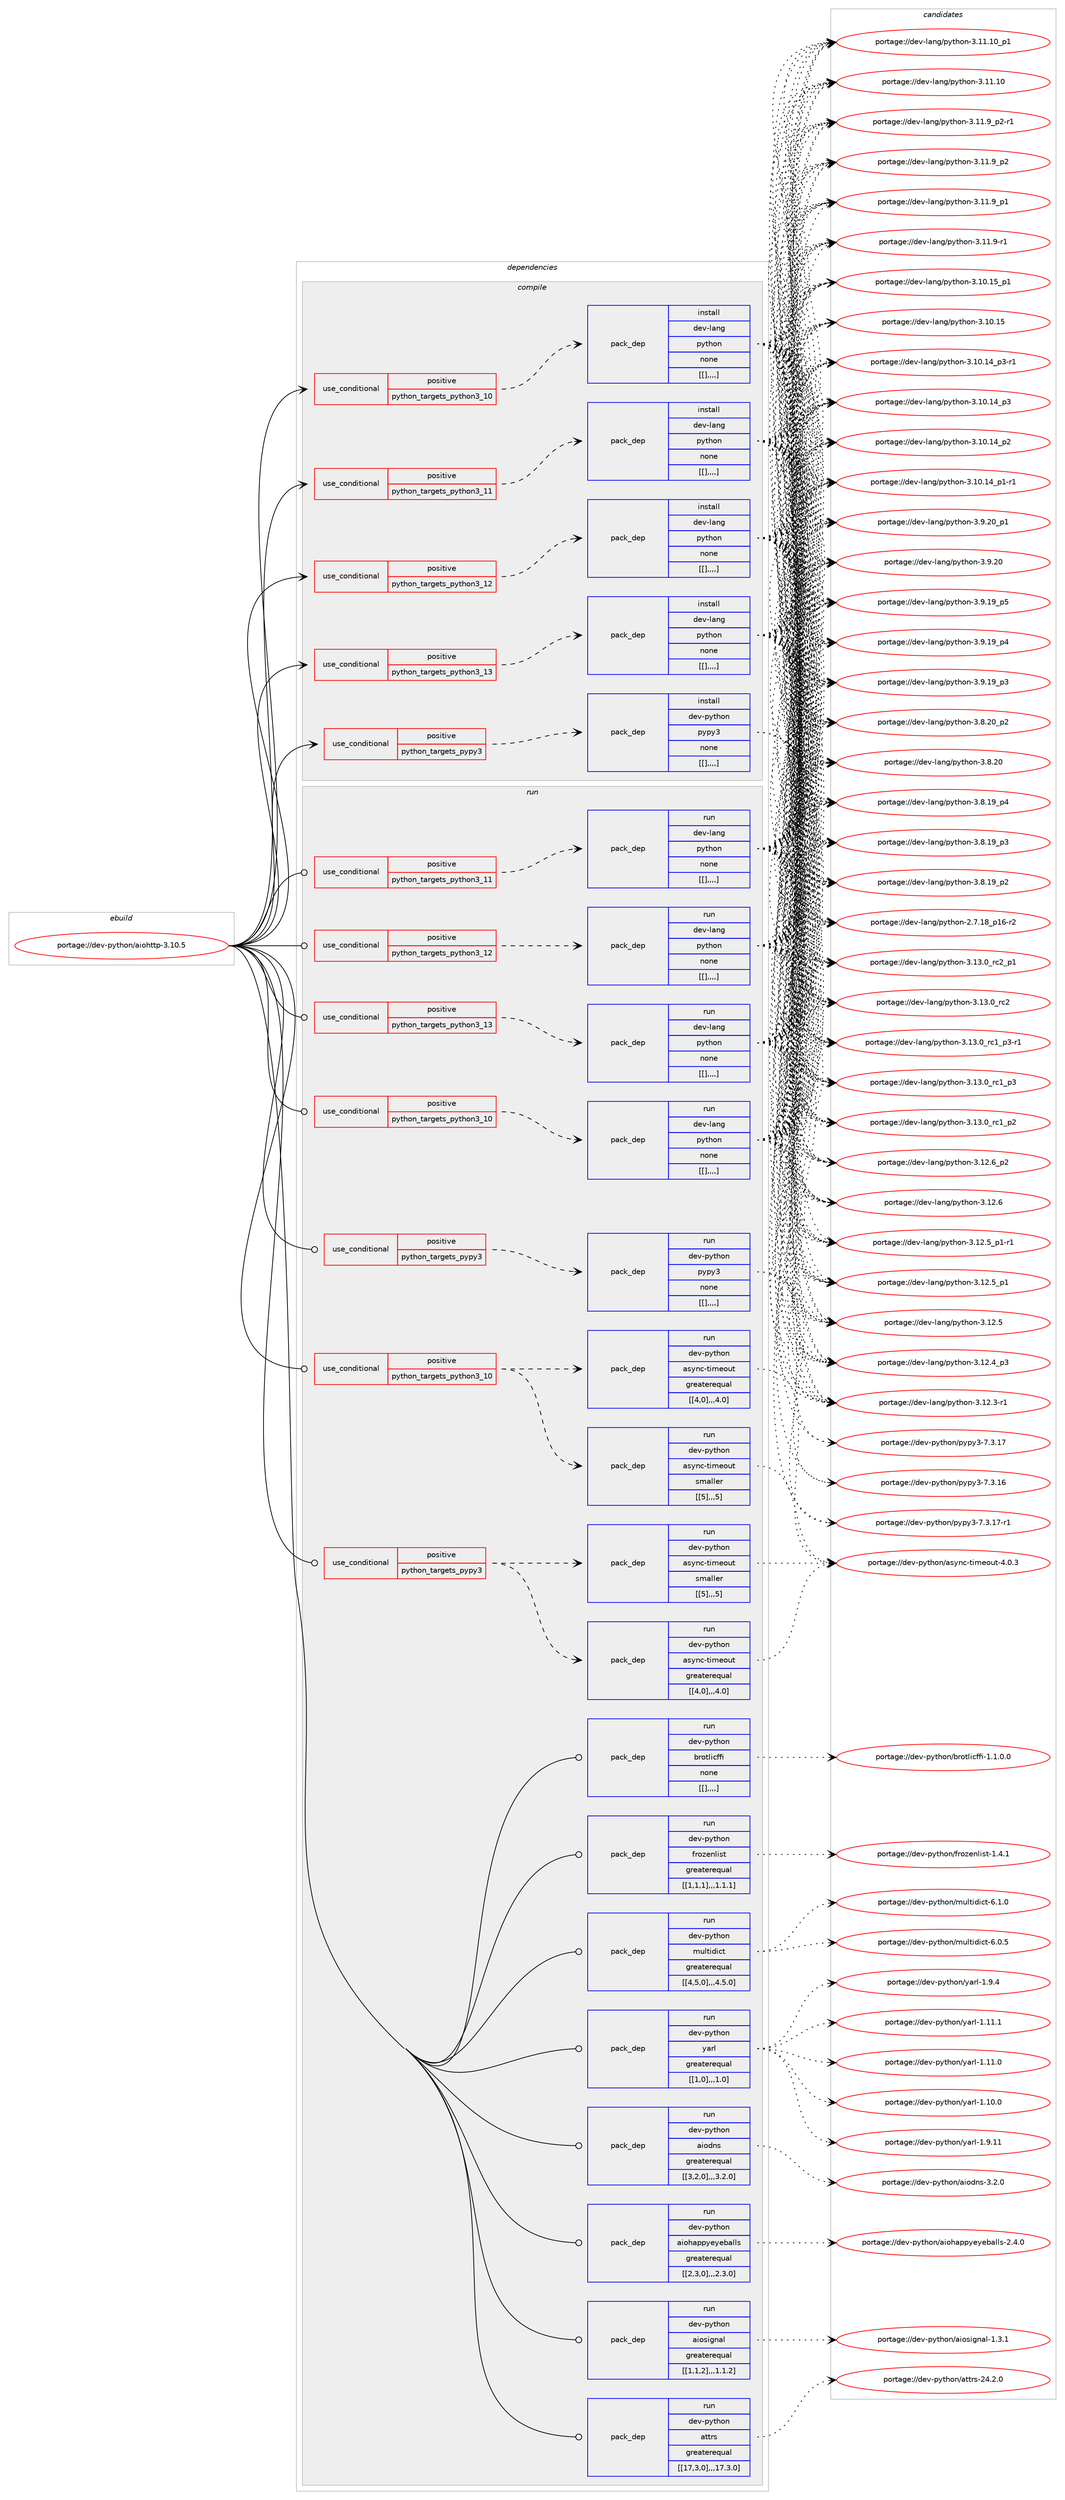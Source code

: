 digraph prolog {

# *************
# Graph options
# *************

newrank=true;
concentrate=true;
compound=true;
graph [rankdir=LR,fontname=Helvetica,fontsize=10,ranksep=1.5];#, ranksep=2.5, nodesep=0.2];
edge  [arrowhead=vee];
node  [fontname=Helvetica,fontsize=10];

# **********
# The ebuild
# **********

subgraph cluster_leftcol {
color=gray;
label=<<i>ebuild</i>>;
id [label="portage://dev-python/aiohttp-3.10.5", color=red, width=4, href="../dev-python/aiohttp-3.10.5.svg"];
}

# ****************
# The dependencies
# ****************

subgraph cluster_midcol {
color=gray;
label=<<i>dependencies</i>>;
subgraph cluster_compile {
fillcolor="#eeeeee";
style=filled;
label=<<i>compile</i>>;
subgraph cond31779 {
dependency143004 [label=<<TABLE BORDER="0" CELLBORDER="1" CELLSPACING="0" CELLPADDING="4"><TR><TD ROWSPAN="3" CELLPADDING="10">use_conditional</TD></TR><TR><TD>positive</TD></TR><TR><TD>python_targets_pypy3</TD></TR></TABLE>>, shape=none, color=red];
subgraph pack110016 {
dependency143005 [label=<<TABLE BORDER="0" CELLBORDER="1" CELLSPACING="0" CELLPADDING="4" WIDTH="220"><TR><TD ROWSPAN="6" CELLPADDING="30">pack_dep</TD></TR><TR><TD WIDTH="110">install</TD></TR><TR><TD>dev-python</TD></TR><TR><TD>pypy3</TD></TR><TR><TD>none</TD></TR><TR><TD>[[],,,,]</TD></TR></TABLE>>, shape=none, color=blue];
}
dependency143004:e -> dependency143005:w [weight=20,style="dashed",arrowhead="vee"];
}
id:e -> dependency143004:w [weight=20,style="solid",arrowhead="vee"];
subgraph cond31780 {
dependency143006 [label=<<TABLE BORDER="0" CELLBORDER="1" CELLSPACING="0" CELLPADDING="4"><TR><TD ROWSPAN="3" CELLPADDING="10">use_conditional</TD></TR><TR><TD>positive</TD></TR><TR><TD>python_targets_python3_10</TD></TR></TABLE>>, shape=none, color=red];
subgraph pack110017 {
dependency143007 [label=<<TABLE BORDER="0" CELLBORDER="1" CELLSPACING="0" CELLPADDING="4" WIDTH="220"><TR><TD ROWSPAN="6" CELLPADDING="30">pack_dep</TD></TR><TR><TD WIDTH="110">install</TD></TR><TR><TD>dev-lang</TD></TR><TR><TD>python</TD></TR><TR><TD>none</TD></TR><TR><TD>[[],,,,]</TD></TR></TABLE>>, shape=none, color=blue];
}
dependency143006:e -> dependency143007:w [weight=20,style="dashed",arrowhead="vee"];
}
id:e -> dependency143006:w [weight=20,style="solid",arrowhead="vee"];
subgraph cond31781 {
dependency143008 [label=<<TABLE BORDER="0" CELLBORDER="1" CELLSPACING="0" CELLPADDING="4"><TR><TD ROWSPAN="3" CELLPADDING="10">use_conditional</TD></TR><TR><TD>positive</TD></TR><TR><TD>python_targets_python3_11</TD></TR></TABLE>>, shape=none, color=red];
subgraph pack110018 {
dependency143009 [label=<<TABLE BORDER="0" CELLBORDER="1" CELLSPACING="0" CELLPADDING="4" WIDTH="220"><TR><TD ROWSPAN="6" CELLPADDING="30">pack_dep</TD></TR><TR><TD WIDTH="110">install</TD></TR><TR><TD>dev-lang</TD></TR><TR><TD>python</TD></TR><TR><TD>none</TD></TR><TR><TD>[[],,,,]</TD></TR></TABLE>>, shape=none, color=blue];
}
dependency143008:e -> dependency143009:w [weight=20,style="dashed",arrowhead="vee"];
}
id:e -> dependency143008:w [weight=20,style="solid",arrowhead="vee"];
subgraph cond31782 {
dependency143010 [label=<<TABLE BORDER="0" CELLBORDER="1" CELLSPACING="0" CELLPADDING="4"><TR><TD ROWSPAN="3" CELLPADDING="10">use_conditional</TD></TR><TR><TD>positive</TD></TR><TR><TD>python_targets_python3_12</TD></TR></TABLE>>, shape=none, color=red];
subgraph pack110019 {
dependency143011 [label=<<TABLE BORDER="0" CELLBORDER="1" CELLSPACING="0" CELLPADDING="4" WIDTH="220"><TR><TD ROWSPAN="6" CELLPADDING="30">pack_dep</TD></TR><TR><TD WIDTH="110">install</TD></TR><TR><TD>dev-lang</TD></TR><TR><TD>python</TD></TR><TR><TD>none</TD></TR><TR><TD>[[],,,,]</TD></TR></TABLE>>, shape=none, color=blue];
}
dependency143010:e -> dependency143011:w [weight=20,style="dashed",arrowhead="vee"];
}
id:e -> dependency143010:w [weight=20,style="solid",arrowhead="vee"];
subgraph cond31783 {
dependency143012 [label=<<TABLE BORDER="0" CELLBORDER="1" CELLSPACING="0" CELLPADDING="4"><TR><TD ROWSPAN="3" CELLPADDING="10">use_conditional</TD></TR><TR><TD>positive</TD></TR><TR><TD>python_targets_python3_13</TD></TR></TABLE>>, shape=none, color=red];
subgraph pack110020 {
dependency143013 [label=<<TABLE BORDER="0" CELLBORDER="1" CELLSPACING="0" CELLPADDING="4" WIDTH="220"><TR><TD ROWSPAN="6" CELLPADDING="30">pack_dep</TD></TR><TR><TD WIDTH="110">install</TD></TR><TR><TD>dev-lang</TD></TR><TR><TD>python</TD></TR><TR><TD>none</TD></TR><TR><TD>[[],,,,]</TD></TR></TABLE>>, shape=none, color=blue];
}
dependency143012:e -> dependency143013:w [weight=20,style="dashed",arrowhead="vee"];
}
id:e -> dependency143012:w [weight=20,style="solid",arrowhead="vee"];
}
subgraph cluster_compileandrun {
fillcolor="#eeeeee";
style=filled;
label=<<i>compile and run</i>>;
}
subgraph cluster_run {
fillcolor="#eeeeee";
style=filled;
label=<<i>run</i>>;
subgraph cond31784 {
dependency143014 [label=<<TABLE BORDER="0" CELLBORDER="1" CELLSPACING="0" CELLPADDING="4"><TR><TD ROWSPAN="3" CELLPADDING="10">use_conditional</TD></TR><TR><TD>positive</TD></TR><TR><TD>python_targets_pypy3</TD></TR></TABLE>>, shape=none, color=red];
subgraph pack110021 {
dependency143015 [label=<<TABLE BORDER="0" CELLBORDER="1" CELLSPACING="0" CELLPADDING="4" WIDTH="220"><TR><TD ROWSPAN="6" CELLPADDING="30">pack_dep</TD></TR><TR><TD WIDTH="110">run</TD></TR><TR><TD>dev-python</TD></TR><TR><TD>async-timeout</TD></TR><TR><TD>smaller</TD></TR><TR><TD>[[5],,,5]</TD></TR></TABLE>>, shape=none, color=blue];
}
dependency143014:e -> dependency143015:w [weight=20,style="dashed",arrowhead="vee"];
subgraph pack110022 {
dependency143016 [label=<<TABLE BORDER="0" CELLBORDER="1" CELLSPACING="0" CELLPADDING="4" WIDTH="220"><TR><TD ROWSPAN="6" CELLPADDING="30">pack_dep</TD></TR><TR><TD WIDTH="110">run</TD></TR><TR><TD>dev-python</TD></TR><TR><TD>async-timeout</TD></TR><TR><TD>greaterequal</TD></TR><TR><TD>[[4,0],,,4.0]</TD></TR></TABLE>>, shape=none, color=blue];
}
dependency143014:e -> dependency143016:w [weight=20,style="dashed",arrowhead="vee"];
}
id:e -> dependency143014:w [weight=20,style="solid",arrowhead="odot"];
subgraph cond31785 {
dependency143017 [label=<<TABLE BORDER="0" CELLBORDER="1" CELLSPACING="0" CELLPADDING="4"><TR><TD ROWSPAN="3" CELLPADDING="10">use_conditional</TD></TR><TR><TD>positive</TD></TR><TR><TD>python_targets_pypy3</TD></TR></TABLE>>, shape=none, color=red];
subgraph pack110023 {
dependency143018 [label=<<TABLE BORDER="0" CELLBORDER="1" CELLSPACING="0" CELLPADDING="4" WIDTH="220"><TR><TD ROWSPAN="6" CELLPADDING="30">pack_dep</TD></TR><TR><TD WIDTH="110">run</TD></TR><TR><TD>dev-python</TD></TR><TR><TD>pypy3</TD></TR><TR><TD>none</TD></TR><TR><TD>[[],,,,]</TD></TR></TABLE>>, shape=none, color=blue];
}
dependency143017:e -> dependency143018:w [weight=20,style="dashed",arrowhead="vee"];
}
id:e -> dependency143017:w [weight=20,style="solid",arrowhead="odot"];
subgraph cond31786 {
dependency143019 [label=<<TABLE BORDER="0" CELLBORDER="1" CELLSPACING="0" CELLPADDING="4"><TR><TD ROWSPAN="3" CELLPADDING="10">use_conditional</TD></TR><TR><TD>positive</TD></TR><TR><TD>python_targets_python3_10</TD></TR></TABLE>>, shape=none, color=red];
subgraph pack110024 {
dependency143020 [label=<<TABLE BORDER="0" CELLBORDER="1" CELLSPACING="0" CELLPADDING="4" WIDTH="220"><TR><TD ROWSPAN="6" CELLPADDING="30">pack_dep</TD></TR><TR><TD WIDTH="110">run</TD></TR><TR><TD>dev-lang</TD></TR><TR><TD>python</TD></TR><TR><TD>none</TD></TR><TR><TD>[[],,,,]</TD></TR></TABLE>>, shape=none, color=blue];
}
dependency143019:e -> dependency143020:w [weight=20,style="dashed",arrowhead="vee"];
}
id:e -> dependency143019:w [weight=20,style="solid",arrowhead="odot"];
subgraph cond31787 {
dependency143021 [label=<<TABLE BORDER="0" CELLBORDER="1" CELLSPACING="0" CELLPADDING="4"><TR><TD ROWSPAN="3" CELLPADDING="10">use_conditional</TD></TR><TR><TD>positive</TD></TR><TR><TD>python_targets_python3_10</TD></TR></TABLE>>, shape=none, color=red];
subgraph pack110025 {
dependency143022 [label=<<TABLE BORDER="0" CELLBORDER="1" CELLSPACING="0" CELLPADDING="4" WIDTH="220"><TR><TD ROWSPAN="6" CELLPADDING="30">pack_dep</TD></TR><TR><TD WIDTH="110">run</TD></TR><TR><TD>dev-python</TD></TR><TR><TD>async-timeout</TD></TR><TR><TD>smaller</TD></TR><TR><TD>[[5],,,5]</TD></TR></TABLE>>, shape=none, color=blue];
}
dependency143021:e -> dependency143022:w [weight=20,style="dashed",arrowhead="vee"];
subgraph pack110026 {
dependency143023 [label=<<TABLE BORDER="0" CELLBORDER="1" CELLSPACING="0" CELLPADDING="4" WIDTH="220"><TR><TD ROWSPAN="6" CELLPADDING="30">pack_dep</TD></TR><TR><TD WIDTH="110">run</TD></TR><TR><TD>dev-python</TD></TR><TR><TD>async-timeout</TD></TR><TR><TD>greaterequal</TD></TR><TR><TD>[[4,0],,,4.0]</TD></TR></TABLE>>, shape=none, color=blue];
}
dependency143021:e -> dependency143023:w [weight=20,style="dashed",arrowhead="vee"];
}
id:e -> dependency143021:w [weight=20,style="solid",arrowhead="odot"];
subgraph cond31788 {
dependency143024 [label=<<TABLE BORDER="0" CELLBORDER="1" CELLSPACING="0" CELLPADDING="4"><TR><TD ROWSPAN="3" CELLPADDING="10">use_conditional</TD></TR><TR><TD>positive</TD></TR><TR><TD>python_targets_python3_11</TD></TR></TABLE>>, shape=none, color=red];
subgraph pack110027 {
dependency143025 [label=<<TABLE BORDER="0" CELLBORDER="1" CELLSPACING="0" CELLPADDING="4" WIDTH="220"><TR><TD ROWSPAN="6" CELLPADDING="30">pack_dep</TD></TR><TR><TD WIDTH="110">run</TD></TR><TR><TD>dev-lang</TD></TR><TR><TD>python</TD></TR><TR><TD>none</TD></TR><TR><TD>[[],,,,]</TD></TR></TABLE>>, shape=none, color=blue];
}
dependency143024:e -> dependency143025:w [weight=20,style="dashed",arrowhead="vee"];
}
id:e -> dependency143024:w [weight=20,style="solid",arrowhead="odot"];
subgraph cond31789 {
dependency143026 [label=<<TABLE BORDER="0" CELLBORDER="1" CELLSPACING="0" CELLPADDING="4"><TR><TD ROWSPAN="3" CELLPADDING="10">use_conditional</TD></TR><TR><TD>positive</TD></TR><TR><TD>python_targets_python3_12</TD></TR></TABLE>>, shape=none, color=red];
subgraph pack110028 {
dependency143027 [label=<<TABLE BORDER="0" CELLBORDER="1" CELLSPACING="0" CELLPADDING="4" WIDTH="220"><TR><TD ROWSPAN="6" CELLPADDING="30">pack_dep</TD></TR><TR><TD WIDTH="110">run</TD></TR><TR><TD>dev-lang</TD></TR><TR><TD>python</TD></TR><TR><TD>none</TD></TR><TR><TD>[[],,,,]</TD></TR></TABLE>>, shape=none, color=blue];
}
dependency143026:e -> dependency143027:w [weight=20,style="dashed",arrowhead="vee"];
}
id:e -> dependency143026:w [weight=20,style="solid",arrowhead="odot"];
subgraph cond31790 {
dependency143028 [label=<<TABLE BORDER="0" CELLBORDER="1" CELLSPACING="0" CELLPADDING="4"><TR><TD ROWSPAN="3" CELLPADDING="10">use_conditional</TD></TR><TR><TD>positive</TD></TR><TR><TD>python_targets_python3_13</TD></TR></TABLE>>, shape=none, color=red];
subgraph pack110029 {
dependency143029 [label=<<TABLE BORDER="0" CELLBORDER="1" CELLSPACING="0" CELLPADDING="4" WIDTH="220"><TR><TD ROWSPAN="6" CELLPADDING="30">pack_dep</TD></TR><TR><TD WIDTH="110">run</TD></TR><TR><TD>dev-lang</TD></TR><TR><TD>python</TD></TR><TR><TD>none</TD></TR><TR><TD>[[],,,,]</TD></TR></TABLE>>, shape=none, color=blue];
}
dependency143028:e -> dependency143029:w [weight=20,style="dashed",arrowhead="vee"];
}
id:e -> dependency143028:w [weight=20,style="solid",arrowhead="odot"];
subgraph pack110030 {
dependency143030 [label=<<TABLE BORDER="0" CELLBORDER="1" CELLSPACING="0" CELLPADDING="4" WIDTH="220"><TR><TD ROWSPAN="6" CELLPADDING="30">pack_dep</TD></TR><TR><TD WIDTH="110">run</TD></TR><TR><TD>dev-python</TD></TR><TR><TD>aiodns</TD></TR><TR><TD>greaterequal</TD></TR><TR><TD>[[3,2,0],,,3.2.0]</TD></TR></TABLE>>, shape=none, color=blue];
}
id:e -> dependency143030:w [weight=20,style="solid",arrowhead="odot"];
subgraph pack110031 {
dependency143031 [label=<<TABLE BORDER="0" CELLBORDER="1" CELLSPACING="0" CELLPADDING="4" WIDTH="220"><TR><TD ROWSPAN="6" CELLPADDING="30">pack_dep</TD></TR><TR><TD WIDTH="110">run</TD></TR><TR><TD>dev-python</TD></TR><TR><TD>aiohappyeyeballs</TD></TR><TR><TD>greaterequal</TD></TR><TR><TD>[[2,3,0],,,2.3.0]</TD></TR></TABLE>>, shape=none, color=blue];
}
id:e -> dependency143031:w [weight=20,style="solid",arrowhead="odot"];
subgraph pack110032 {
dependency143032 [label=<<TABLE BORDER="0" CELLBORDER="1" CELLSPACING="0" CELLPADDING="4" WIDTH="220"><TR><TD ROWSPAN="6" CELLPADDING="30">pack_dep</TD></TR><TR><TD WIDTH="110">run</TD></TR><TR><TD>dev-python</TD></TR><TR><TD>aiosignal</TD></TR><TR><TD>greaterequal</TD></TR><TR><TD>[[1,1,2],,,1.1.2]</TD></TR></TABLE>>, shape=none, color=blue];
}
id:e -> dependency143032:w [weight=20,style="solid",arrowhead="odot"];
subgraph pack110033 {
dependency143033 [label=<<TABLE BORDER="0" CELLBORDER="1" CELLSPACING="0" CELLPADDING="4" WIDTH="220"><TR><TD ROWSPAN="6" CELLPADDING="30">pack_dep</TD></TR><TR><TD WIDTH="110">run</TD></TR><TR><TD>dev-python</TD></TR><TR><TD>attrs</TD></TR><TR><TD>greaterequal</TD></TR><TR><TD>[[17,3,0],,,17.3.0]</TD></TR></TABLE>>, shape=none, color=blue];
}
id:e -> dependency143033:w [weight=20,style="solid",arrowhead="odot"];
subgraph pack110034 {
dependency143034 [label=<<TABLE BORDER="0" CELLBORDER="1" CELLSPACING="0" CELLPADDING="4" WIDTH="220"><TR><TD ROWSPAN="6" CELLPADDING="30">pack_dep</TD></TR><TR><TD WIDTH="110">run</TD></TR><TR><TD>dev-python</TD></TR><TR><TD>brotlicffi</TD></TR><TR><TD>none</TD></TR><TR><TD>[[],,,,]</TD></TR></TABLE>>, shape=none, color=blue];
}
id:e -> dependency143034:w [weight=20,style="solid",arrowhead="odot"];
subgraph pack110035 {
dependency143035 [label=<<TABLE BORDER="0" CELLBORDER="1" CELLSPACING="0" CELLPADDING="4" WIDTH="220"><TR><TD ROWSPAN="6" CELLPADDING="30">pack_dep</TD></TR><TR><TD WIDTH="110">run</TD></TR><TR><TD>dev-python</TD></TR><TR><TD>frozenlist</TD></TR><TR><TD>greaterequal</TD></TR><TR><TD>[[1,1,1],,,1.1.1]</TD></TR></TABLE>>, shape=none, color=blue];
}
id:e -> dependency143035:w [weight=20,style="solid",arrowhead="odot"];
subgraph pack110036 {
dependency143036 [label=<<TABLE BORDER="0" CELLBORDER="1" CELLSPACING="0" CELLPADDING="4" WIDTH="220"><TR><TD ROWSPAN="6" CELLPADDING="30">pack_dep</TD></TR><TR><TD WIDTH="110">run</TD></TR><TR><TD>dev-python</TD></TR><TR><TD>multidict</TD></TR><TR><TD>greaterequal</TD></TR><TR><TD>[[4,5,0],,,4.5.0]</TD></TR></TABLE>>, shape=none, color=blue];
}
id:e -> dependency143036:w [weight=20,style="solid",arrowhead="odot"];
subgraph pack110037 {
dependency143037 [label=<<TABLE BORDER="0" CELLBORDER="1" CELLSPACING="0" CELLPADDING="4" WIDTH="220"><TR><TD ROWSPAN="6" CELLPADDING="30">pack_dep</TD></TR><TR><TD WIDTH="110">run</TD></TR><TR><TD>dev-python</TD></TR><TR><TD>yarl</TD></TR><TR><TD>greaterequal</TD></TR><TR><TD>[[1,0],,,1.0]</TD></TR></TABLE>>, shape=none, color=blue];
}
id:e -> dependency143037:w [weight=20,style="solid",arrowhead="odot"];
}
}

# **************
# The candidates
# **************

subgraph cluster_choices {
rank=same;
color=gray;
label=<<i>candidates</i>>;

subgraph choice110016 {
color=black;
nodesep=1;
choice100101118451121211161041111104711212111212151455546514649554511449 [label="portage://dev-python/pypy3-7.3.17-r1", color=red, width=4,href="../dev-python/pypy3-7.3.17-r1.svg"];
choice10010111845112121116104111110471121211121215145554651464955 [label="portage://dev-python/pypy3-7.3.17", color=red, width=4,href="../dev-python/pypy3-7.3.17.svg"];
choice10010111845112121116104111110471121211121215145554651464954 [label="portage://dev-python/pypy3-7.3.16", color=red, width=4,href="../dev-python/pypy3-7.3.16.svg"];
dependency143005:e -> choice100101118451121211161041111104711212111212151455546514649554511449:w [style=dotted,weight="100"];
dependency143005:e -> choice10010111845112121116104111110471121211121215145554651464955:w [style=dotted,weight="100"];
dependency143005:e -> choice10010111845112121116104111110471121211121215145554651464954:w [style=dotted,weight="100"];
}
subgraph choice110017 {
color=black;
nodesep=1;
choice100101118451089711010347112121116104111110455146495146489511499509511249 [label="portage://dev-lang/python-3.13.0_rc2_p1", color=red, width=4,href="../dev-lang/python-3.13.0_rc2_p1.svg"];
choice10010111845108971101034711212111610411111045514649514648951149950 [label="portage://dev-lang/python-3.13.0_rc2", color=red, width=4,href="../dev-lang/python-3.13.0_rc2.svg"];
choice1001011184510897110103471121211161041111104551464951464895114994995112514511449 [label="portage://dev-lang/python-3.13.0_rc1_p3-r1", color=red, width=4,href="../dev-lang/python-3.13.0_rc1_p3-r1.svg"];
choice100101118451089711010347112121116104111110455146495146489511499499511251 [label="portage://dev-lang/python-3.13.0_rc1_p3", color=red, width=4,href="../dev-lang/python-3.13.0_rc1_p3.svg"];
choice100101118451089711010347112121116104111110455146495146489511499499511250 [label="portage://dev-lang/python-3.13.0_rc1_p2", color=red, width=4,href="../dev-lang/python-3.13.0_rc1_p2.svg"];
choice100101118451089711010347112121116104111110455146495046549511250 [label="portage://dev-lang/python-3.12.6_p2", color=red, width=4,href="../dev-lang/python-3.12.6_p2.svg"];
choice10010111845108971101034711212111610411111045514649504654 [label="portage://dev-lang/python-3.12.6", color=red, width=4,href="../dev-lang/python-3.12.6.svg"];
choice1001011184510897110103471121211161041111104551464950465395112494511449 [label="portage://dev-lang/python-3.12.5_p1-r1", color=red, width=4,href="../dev-lang/python-3.12.5_p1-r1.svg"];
choice100101118451089711010347112121116104111110455146495046539511249 [label="portage://dev-lang/python-3.12.5_p1", color=red, width=4,href="../dev-lang/python-3.12.5_p1.svg"];
choice10010111845108971101034711212111610411111045514649504653 [label="portage://dev-lang/python-3.12.5", color=red, width=4,href="../dev-lang/python-3.12.5.svg"];
choice100101118451089711010347112121116104111110455146495046529511251 [label="portage://dev-lang/python-3.12.4_p3", color=red, width=4,href="../dev-lang/python-3.12.4_p3.svg"];
choice100101118451089711010347112121116104111110455146495046514511449 [label="portage://dev-lang/python-3.12.3-r1", color=red, width=4,href="../dev-lang/python-3.12.3-r1.svg"];
choice10010111845108971101034711212111610411111045514649494649489511249 [label="portage://dev-lang/python-3.11.10_p1", color=red, width=4,href="../dev-lang/python-3.11.10_p1.svg"];
choice1001011184510897110103471121211161041111104551464949464948 [label="portage://dev-lang/python-3.11.10", color=red, width=4,href="../dev-lang/python-3.11.10.svg"];
choice1001011184510897110103471121211161041111104551464949465795112504511449 [label="portage://dev-lang/python-3.11.9_p2-r1", color=red, width=4,href="../dev-lang/python-3.11.9_p2-r1.svg"];
choice100101118451089711010347112121116104111110455146494946579511250 [label="portage://dev-lang/python-3.11.9_p2", color=red, width=4,href="../dev-lang/python-3.11.9_p2.svg"];
choice100101118451089711010347112121116104111110455146494946579511249 [label="portage://dev-lang/python-3.11.9_p1", color=red, width=4,href="../dev-lang/python-3.11.9_p1.svg"];
choice100101118451089711010347112121116104111110455146494946574511449 [label="portage://dev-lang/python-3.11.9-r1", color=red, width=4,href="../dev-lang/python-3.11.9-r1.svg"];
choice10010111845108971101034711212111610411111045514649484649539511249 [label="portage://dev-lang/python-3.10.15_p1", color=red, width=4,href="../dev-lang/python-3.10.15_p1.svg"];
choice1001011184510897110103471121211161041111104551464948464953 [label="portage://dev-lang/python-3.10.15", color=red, width=4,href="../dev-lang/python-3.10.15.svg"];
choice100101118451089711010347112121116104111110455146494846495295112514511449 [label="portage://dev-lang/python-3.10.14_p3-r1", color=red, width=4,href="../dev-lang/python-3.10.14_p3-r1.svg"];
choice10010111845108971101034711212111610411111045514649484649529511251 [label="portage://dev-lang/python-3.10.14_p3", color=red, width=4,href="../dev-lang/python-3.10.14_p3.svg"];
choice10010111845108971101034711212111610411111045514649484649529511250 [label="portage://dev-lang/python-3.10.14_p2", color=red, width=4,href="../dev-lang/python-3.10.14_p2.svg"];
choice100101118451089711010347112121116104111110455146494846495295112494511449 [label="portage://dev-lang/python-3.10.14_p1-r1", color=red, width=4,href="../dev-lang/python-3.10.14_p1-r1.svg"];
choice100101118451089711010347112121116104111110455146574650489511249 [label="portage://dev-lang/python-3.9.20_p1", color=red, width=4,href="../dev-lang/python-3.9.20_p1.svg"];
choice10010111845108971101034711212111610411111045514657465048 [label="portage://dev-lang/python-3.9.20", color=red, width=4,href="../dev-lang/python-3.9.20.svg"];
choice100101118451089711010347112121116104111110455146574649579511253 [label="portage://dev-lang/python-3.9.19_p5", color=red, width=4,href="../dev-lang/python-3.9.19_p5.svg"];
choice100101118451089711010347112121116104111110455146574649579511252 [label="portage://dev-lang/python-3.9.19_p4", color=red, width=4,href="../dev-lang/python-3.9.19_p4.svg"];
choice100101118451089711010347112121116104111110455146574649579511251 [label="portage://dev-lang/python-3.9.19_p3", color=red, width=4,href="../dev-lang/python-3.9.19_p3.svg"];
choice100101118451089711010347112121116104111110455146564650489511250 [label="portage://dev-lang/python-3.8.20_p2", color=red, width=4,href="../dev-lang/python-3.8.20_p2.svg"];
choice10010111845108971101034711212111610411111045514656465048 [label="portage://dev-lang/python-3.8.20", color=red, width=4,href="../dev-lang/python-3.8.20.svg"];
choice100101118451089711010347112121116104111110455146564649579511252 [label="portage://dev-lang/python-3.8.19_p4", color=red, width=4,href="../dev-lang/python-3.8.19_p4.svg"];
choice100101118451089711010347112121116104111110455146564649579511251 [label="portage://dev-lang/python-3.8.19_p3", color=red, width=4,href="../dev-lang/python-3.8.19_p3.svg"];
choice100101118451089711010347112121116104111110455146564649579511250 [label="portage://dev-lang/python-3.8.19_p2", color=red, width=4,href="../dev-lang/python-3.8.19_p2.svg"];
choice100101118451089711010347112121116104111110455046554649569511249544511450 [label="portage://dev-lang/python-2.7.18_p16-r2", color=red, width=4,href="../dev-lang/python-2.7.18_p16-r2.svg"];
dependency143007:e -> choice100101118451089711010347112121116104111110455146495146489511499509511249:w [style=dotted,weight="100"];
dependency143007:e -> choice10010111845108971101034711212111610411111045514649514648951149950:w [style=dotted,weight="100"];
dependency143007:e -> choice1001011184510897110103471121211161041111104551464951464895114994995112514511449:w [style=dotted,weight="100"];
dependency143007:e -> choice100101118451089711010347112121116104111110455146495146489511499499511251:w [style=dotted,weight="100"];
dependency143007:e -> choice100101118451089711010347112121116104111110455146495146489511499499511250:w [style=dotted,weight="100"];
dependency143007:e -> choice100101118451089711010347112121116104111110455146495046549511250:w [style=dotted,weight="100"];
dependency143007:e -> choice10010111845108971101034711212111610411111045514649504654:w [style=dotted,weight="100"];
dependency143007:e -> choice1001011184510897110103471121211161041111104551464950465395112494511449:w [style=dotted,weight="100"];
dependency143007:e -> choice100101118451089711010347112121116104111110455146495046539511249:w [style=dotted,weight="100"];
dependency143007:e -> choice10010111845108971101034711212111610411111045514649504653:w [style=dotted,weight="100"];
dependency143007:e -> choice100101118451089711010347112121116104111110455146495046529511251:w [style=dotted,weight="100"];
dependency143007:e -> choice100101118451089711010347112121116104111110455146495046514511449:w [style=dotted,weight="100"];
dependency143007:e -> choice10010111845108971101034711212111610411111045514649494649489511249:w [style=dotted,weight="100"];
dependency143007:e -> choice1001011184510897110103471121211161041111104551464949464948:w [style=dotted,weight="100"];
dependency143007:e -> choice1001011184510897110103471121211161041111104551464949465795112504511449:w [style=dotted,weight="100"];
dependency143007:e -> choice100101118451089711010347112121116104111110455146494946579511250:w [style=dotted,weight="100"];
dependency143007:e -> choice100101118451089711010347112121116104111110455146494946579511249:w [style=dotted,weight="100"];
dependency143007:e -> choice100101118451089711010347112121116104111110455146494946574511449:w [style=dotted,weight="100"];
dependency143007:e -> choice10010111845108971101034711212111610411111045514649484649539511249:w [style=dotted,weight="100"];
dependency143007:e -> choice1001011184510897110103471121211161041111104551464948464953:w [style=dotted,weight="100"];
dependency143007:e -> choice100101118451089711010347112121116104111110455146494846495295112514511449:w [style=dotted,weight="100"];
dependency143007:e -> choice10010111845108971101034711212111610411111045514649484649529511251:w [style=dotted,weight="100"];
dependency143007:e -> choice10010111845108971101034711212111610411111045514649484649529511250:w [style=dotted,weight="100"];
dependency143007:e -> choice100101118451089711010347112121116104111110455146494846495295112494511449:w [style=dotted,weight="100"];
dependency143007:e -> choice100101118451089711010347112121116104111110455146574650489511249:w [style=dotted,weight="100"];
dependency143007:e -> choice10010111845108971101034711212111610411111045514657465048:w [style=dotted,weight="100"];
dependency143007:e -> choice100101118451089711010347112121116104111110455146574649579511253:w [style=dotted,weight="100"];
dependency143007:e -> choice100101118451089711010347112121116104111110455146574649579511252:w [style=dotted,weight="100"];
dependency143007:e -> choice100101118451089711010347112121116104111110455146574649579511251:w [style=dotted,weight="100"];
dependency143007:e -> choice100101118451089711010347112121116104111110455146564650489511250:w [style=dotted,weight="100"];
dependency143007:e -> choice10010111845108971101034711212111610411111045514656465048:w [style=dotted,weight="100"];
dependency143007:e -> choice100101118451089711010347112121116104111110455146564649579511252:w [style=dotted,weight="100"];
dependency143007:e -> choice100101118451089711010347112121116104111110455146564649579511251:w [style=dotted,weight="100"];
dependency143007:e -> choice100101118451089711010347112121116104111110455146564649579511250:w [style=dotted,weight="100"];
dependency143007:e -> choice100101118451089711010347112121116104111110455046554649569511249544511450:w [style=dotted,weight="100"];
}
subgraph choice110018 {
color=black;
nodesep=1;
choice100101118451089711010347112121116104111110455146495146489511499509511249 [label="portage://dev-lang/python-3.13.0_rc2_p1", color=red, width=4,href="../dev-lang/python-3.13.0_rc2_p1.svg"];
choice10010111845108971101034711212111610411111045514649514648951149950 [label="portage://dev-lang/python-3.13.0_rc2", color=red, width=4,href="../dev-lang/python-3.13.0_rc2.svg"];
choice1001011184510897110103471121211161041111104551464951464895114994995112514511449 [label="portage://dev-lang/python-3.13.0_rc1_p3-r1", color=red, width=4,href="../dev-lang/python-3.13.0_rc1_p3-r1.svg"];
choice100101118451089711010347112121116104111110455146495146489511499499511251 [label="portage://dev-lang/python-3.13.0_rc1_p3", color=red, width=4,href="../dev-lang/python-3.13.0_rc1_p3.svg"];
choice100101118451089711010347112121116104111110455146495146489511499499511250 [label="portage://dev-lang/python-3.13.0_rc1_p2", color=red, width=4,href="../dev-lang/python-3.13.0_rc1_p2.svg"];
choice100101118451089711010347112121116104111110455146495046549511250 [label="portage://dev-lang/python-3.12.6_p2", color=red, width=4,href="../dev-lang/python-3.12.6_p2.svg"];
choice10010111845108971101034711212111610411111045514649504654 [label="portage://dev-lang/python-3.12.6", color=red, width=4,href="../dev-lang/python-3.12.6.svg"];
choice1001011184510897110103471121211161041111104551464950465395112494511449 [label="portage://dev-lang/python-3.12.5_p1-r1", color=red, width=4,href="../dev-lang/python-3.12.5_p1-r1.svg"];
choice100101118451089711010347112121116104111110455146495046539511249 [label="portage://dev-lang/python-3.12.5_p1", color=red, width=4,href="../dev-lang/python-3.12.5_p1.svg"];
choice10010111845108971101034711212111610411111045514649504653 [label="portage://dev-lang/python-3.12.5", color=red, width=4,href="../dev-lang/python-3.12.5.svg"];
choice100101118451089711010347112121116104111110455146495046529511251 [label="portage://dev-lang/python-3.12.4_p3", color=red, width=4,href="../dev-lang/python-3.12.4_p3.svg"];
choice100101118451089711010347112121116104111110455146495046514511449 [label="portage://dev-lang/python-3.12.3-r1", color=red, width=4,href="../dev-lang/python-3.12.3-r1.svg"];
choice10010111845108971101034711212111610411111045514649494649489511249 [label="portage://dev-lang/python-3.11.10_p1", color=red, width=4,href="../dev-lang/python-3.11.10_p1.svg"];
choice1001011184510897110103471121211161041111104551464949464948 [label="portage://dev-lang/python-3.11.10", color=red, width=4,href="../dev-lang/python-3.11.10.svg"];
choice1001011184510897110103471121211161041111104551464949465795112504511449 [label="portage://dev-lang/python-3.11.9_p2-r1", color=red, width=4,href="../dev-lang/python-3.11.9_p2-r1.svg"];
choice100101118451089711010347112121116104111110455146494946579511250 [label="portage://dev-lang/python-3.11.9_p2", color=red, width=4,href="../dev-lang/python-3.11.9_p2.svg"];
choice100101118451089711010347112121116104111110455146494946579511249 [label="portage://dev-lang/python-3.11.9_p1", color=red, width=4,href="../dev-lang/python-3.11.9_p1.svg"];
choice100101118451089711010347112121116104111110455146494946574511449 [label="portage://dev-lang/python-3.11.9-r1", color=red, width=4,href="../dev-lang/python-3.11.9-r1.svg"];
choice10010111845108971101034711212111610411111045514649484649539511249 [label="portage://dev-lang/python-3.10.15_p1", color=red, width=4,href="../dev-lang/python-3.10.15_p1.svg"];
choice1001011184510897110103471121211161041111104551464948464953 [label="portage://dev-lang/python-3.10.15", color=red, width=4,href="../dev-lang/python-3.10.15.svg"];
choice100101118451089711010347112121116104111110455146494846495295112514511449 [label="portage://dev-lang/python-3.10.14_p3-r1", color=red, width=4,href="../dev-lang/python-3.10.14_p3-r1.svg"];
choice10010111845108971101034711212111610411111045514649484649529511251 [label="portage://dev-lang/python-3.10.14_p3", color=red, width=4,href="../dev-lang/python-3.10.14_p3.svg"];
choice10010111845108971101034711212111610411111045514649484649529511250 [label="portage://dev-lang/python-3.10.14_p2", color=red, width=4,href="../dev-lang/python-3.10.14_p2.svg"];
choice100101118451089711010347112121116104111110455146494846495295112494511449 [label="portage://dev-lang/python-3.10.14_p1-r1", color=red, width=4,href="../dev-lang/python-3.10.14_p1-r1.svg"];
choice100101118451089711010347112121116104111110455146574650489511249 [label="portage://dev-lang/python-3.9.20_p1", color=red, width=4,href="../dev-lang/python-3.9.20_p1.svg"];
choice10010111845108971101034711212111610411111045514657465048 [label="portage://dev-lang/python-3.9.20", color=red, width=4,href="../dev-lang/python-3.9.20.svg"];
choice100101118451089711010347112121116104111110455146574649579511253 [label="portage://dev-lang/python-3.9.19_p5", color=red, width=4,href="../dev-lang/python-3.9.19_p5.svg"];
choice100101118451089711010347112121116104111110455146574649579511252 [label="portage://dev-lang/python-3.9.19_p4", color=red, width=4,href="../dev-lang/python-3.9.19_p4.svg"];
choice100101118451089711010347112121116104111110455146574649579511251 [label="portage://dev-lang/python-3.9.19_p3", color=red, width=4,href="../dev-lang/python-3.9.19_p3.svg"];
choice100101118451089711010347112121116104111110455146564650489511250 [label="portage://dev-lang/python-3.8.20_p2", color=red, width=4,href="../dev-lang/python-3.8.20_p2.svg"];
choice10010111845108971101034711212111610411111045514656465048 [label="portage://dev-lang/python-3.8.20", color=red, width=4,href="../dev-lang/python-3.8.20.svg"];
choice100101118451089711010347112121116104111110455146564649579511252 [label="portage://dev-lang/python-3.8.19_p4", color=red, width=4,href="../dev-lang/python-3.8.19_p4.svg"];
choice100101118451089711010347112121116104111110455146564649579511251 [label="portage://dev-lang/python-3.8.19_p3", color=red, width=4,href="../dev-lang/python-3.8.19_p3.svg"];
choice100101118451089711010347112121116104111110455146564649579511250 [label="portage://dev-lang/python-3.8.19_p2", color=red, width=4,href="../dev-lang/python-3.8.19_p2.svg"];
choice100101118451089711010347112121116104111110455046554649569511249544511450 [label="portage://dev-lang/python-2.7.18_p16-r2", color=red, width=4,href="../dev-lang/python-2.7.18_p16-r2.svg"];
dependency143009:e -> choice100101118451089711010347112121116104111110455146495146489511499509511249:w [style=dotted,weight="100"];
dependency143009:e -> choice10010111845108971101034711212111610411111045514649514648951149950:w [style=dotted,weight="100"];
dependency143009:e -> choice1001011184510897110103471121211161041111104551464951464895114994995112514511449:w [style=dotted,weight="100"];
dependency143009:e -> choice100101118451089711010347112121116104111110455146495146489511499499511251:w [style=dotted,weight="100"];
dependency143009:e -> choice100101118451089711010347112121116104111110455146495146489511499499511250:w [style=dotted,weight="100"];
dependency143009:e -> choice100101118451089711010347112121116104111110455146495046549511250:w [style=dotted,weight="100"];
dependency143009:e -> choice10010111845108971101034711212111610411111045514649504654:w [style=dotted,weight="100"];
dependency143009:e -> choice1001011184510897110103471121211161041111104551464950465395112494511449:w [style=dotted,weight="100"];
dependency143009:e -> choice100101118451089711010347112121116104111110455146495046539511249:w [style=dotted,weight="100"];
dependency143009:e -> choice10010111845108971101034711212111610411111045514649504653:w [style=dotted,weight="100"];
dependency143009:e -> choice100101118451089711010347112121116104111110455146495046529511251:w [style=dotted,weight="100"];
dependency143009:e -> choice100101118451089711010347112121116104111110455146495046514511449:w [style=dotted,weight="100"];
dependency143009:e -> choice10010111845108971101034711212111610411111045514649494649489511249:w [style=dotted,weight="100"];
dependency143009:e -> choice1001011184510897110103471121211161041111104551464949464948:w [style=dotted,weight="100"];
dependency143009:e -> choice1001011184510897110103471121211161041111104551464949465795112504511449:w [style=dotted,weight="100"];
dependency143009:e -> choice100101118451089711010347112121116104111110455146494946579511250:w [style=dotted,weight="100"];
dependency143009:e -> choice100101118451089711010347112121116104111110455146494946579511249:w [style=dotted,weight="100"];
dependency143009:e -> choice100101118451089711010347112121116104111110455146494946574511449:w [style=dotted,weight="100"];
dependency143009:e -> choice10010111845108971101034711212111610411111045514649484649539511249:w [style=dotted,weight="100"];
dependency143009:e -> choice1001011184510897110103471121211161041111104551464948464953:w [style=dotted,weight="100"];
dependency143009:e -> choice100101118451089711010347112121116104111110455146494846495295112514511449:w [style=dotted,weight="100"];
dependency143009:e -> choice10010111845108971101034711212111610411111045514649484649529511251:w [style=dotted,weight="100"];
dependency143009:e -> choice10010111845108971101034711212111610411111045514649484649529511250:w [style=dotted,weight="100"];
dependency143009:e -> choice100101118451089711010347112121116104111110455146494846495295112494511449:w [style=dotted,weight="100"];
dependency143009:e -> choice100101118451089711010347112121116104111110455146574650489511249:w [style=dotted,weight="100"];
dependency143009:e -> choice10010111845108971101034711212111610411111045514657465048:w [style=dotted,weight="100"];
dependency143009:e -> choice100101118451089711010347112121116104111110455146574649579511253:w [style=dotted,weight="100"];
dependency143009:e -> choice100101118451089711010347112121116104111110455146574649579511252:w [style=dotted,weight="100"];
dependency143009:e -> choice100101118451089711010347112121116104111110455146574649579511251:w [style=dotted,weight="100"];
dependency143009:e -> choice100101118451089711010347112121116104111110455146564650489511250:w [style=dotted,weight="100"];
dependency143009:e -> choice10010111845108971101034711212111610411111045514656465048:w [style=dotted,weight="100"];
dependency143009:e -> choice100101118451089711010347112121116104111110455146564649579511252:w [style=dotted,weight="100"];
dependency143009:e -> choice100101118451089711010347112121116104111110455146564649579511251:w [style=dotted,weight="100"];
dependency143009:e -> choice100101118451089711010347112121116104111110455146564649579511250:w [style=dotted,weight="100"];
dependency143009:e -> choice100101118451089711010347112121116104111110455046554649569511249544511450:w [style=dotted,weight="100"];
}
subgraph choice110019 {
color=black;
nodesep=1;
choice100101118451089711010347112121116104111110455146495146489511499509511249 [label="portage://dev-lang/python-3.13.0_rc2_p1", color=red, width=4,href="../dev-lang/python-3.13.0_rc2_p1.svg"];
choice10010111845108971101034711212111610411111045514649514648951149950 [label="portage://dev-lang/python-3.13.0_rc2", color=red, width=4,href="../dev-lang/python-3.13.0_rc2.svg"];
choice1001011184510897110103471121211161041111104551464951464895114994995112514511449 [label="portage://dev-lang/python-3.13.0_rc1_p3-r1", color=red, width=4,href="../dev-lang/python-3.13.0_rc1_p3-r1.svg"];
choice100101118451089711010347112121116104111110455146495146489511499499511251 [label="portage://dev-lang/python-3.13.0_rc1_p3", color=red, width=4,href="../dev-lang/python-3.13.0_rc1_p3.svg"];
choice100101118451089711010347112121116104111110455146495146489511499499511250 [label="portage://dev-lang/python-3.13.0_rc1_p2", color=red, width=4,href="../dev-lang/python-3.13.0_rc1_p2.svg"];
choice100101118451089711010347112121116104111110455146495046549511250 [label="portage://dev-lang/python-3.12.6_p2", color=red, width=4,href="../dev-lang/python-3.12.6_p2.svg"];
choice10010111845108971101034711212111610411111045514649504654 [label="portage://dev-lang/python-3.12.6", color=red, width=4,href="../dev-lang/python-3.12.6.svg"];
choice1001011184510897110103471121211161041111104551464950465395112494511449 [label="portage://dev-lang/python-3.12.5_p1-r1", color=red, width=4,href="../dev-lang/python-3.12.5_p1-r1.svg"];
choice100101118451089711010347112121116104111110455146495046539511249 [label="portage://dev-lang/python-3.12.5_p1", color=red, width=4,href="../dev-lang/python-3.12.5_p1.svg"];
choice10010111845108971101034711212111610411111045514649504653 [label="portage://dev-lang/python-3.12.5", color=red, width=4,href="../dev-lang/python-3.12.5.svg"];
choice100101118451089711010347112121116104111110455146495046529511251 [label="portage://dev-lang/python-3.12.4_p3", color=red, width=4,href="../dev-lang/python-3.12.4_p3.svg"];
choice100101118451089711010347112121116104111110455146495046514511449 [label="portage://dev-lang/python-3.12.3-r1", color=red, width=4,href="../dev-lang/python-3.12.3-r1.svg"];
choice10010111845108971101034711212111610411111045514649494649489511249 [label="portage://dev-lang/python-3.11.10_p1", color=red, width=4,href="../dev-lang/python-3.11.10_p1.svg"];
choice1001011184510897110103471121211161041111104551464949464948 [label="portage://dev-lang/python-3.11.10", color=red, width=4,href="../dev-lang/python-3.11.10.svg"];
choice1001011184510897110103471121211161041111104551464949465795112504511449 [label="portage://dev-lang/python-3.11.9_p2-r1", color=red, width=4,href="../dev-lang/python-3.11.9_p2-r1.svg"];
choice100101118451089711010347112121116104111110455146494946579511250 [label="portage://dev-lang/python-3.11.9_p2", color=red, width=4,href="../dev-lang/python-3.11.9_p2.svg"];
choice100101118451089711010347112121116104111110455146494946579511249 [label="portage://dev-lang/python-3.11.9_p1", color=red, width=4,href="../dev-lang/python-3.11.9_p1.svg"];
choice100101118451089711010347112121116104111110455146494946574511449 [label="portage://dev-lang/python-3.11.9-r1", color=red, width=4,href="../dev-lang/python-3.11.9-r1.svg"];
choice10010111845108971101034711212111610411111045514649484649539511249 [label="portage://dev-lang/python-3.10.15_p1", color=red, width=4,href="../dev-lang/python-3.10.15_p1.svg"];
choice1001011184510897110103471121211161041111104551464948464953 [label="portage://dev-lang/python-3.10.15", color=red, width=4,href="../dev-lang/python-3.10.15.svg"];
choice100101118451089711010347112121116104111110455146494846495295112514511449 [label="portage://dev-lang/python-3.10.14_p3-r1", color=red, width=4,href="../dev-lang/python-3.10.14_p3-r1.svg"];
choice10010111845108971101034711212111610411111045514649484649529511251 [label="portage://dev-lang/python-3.10.14_p3", color=red, width=4,href="../dev-lang/python-3.10.14_p3.svg"];
choice10010111845108971101034711212111610411111045514649484649529511250 [label="portage://dev-lang/python-3.10.14_p2", color=red, width=4,href="../dev-lang/python-3.10.14_p2.svg"];
choice100101118451089711010347112121116104111110455146494846495295112494511449 [label="portage://dev-lang/python-3.10.14_p1-r1", color=red, width=4,href="../dev-lang/python-3.10.14_p1-r1.svg"];
choice100101118451089711010347112121116104111110455146574650489511249 [label="portage://dev-lang/python-3.9.20_p1", color=red, width=4,href="../dev-lang/python-3.9.20_p1.svg"];
choice10010111845108971101034711212111610411111045514657465048 [label="portage://dev-lang/python-3.9.20", color=red, width=4,href="../dev-lang/python-3.9.20.svg"];
choice100101118451089711010347112121116104111110455146574649579511253 [label="portage://dev-lang/python-3.9.19_p5", color=red, width=4,href="../dev-lang/python-3.9.19_p5.svg"];
choice100101118451089711010347112121116104111110455146574649579511252 [label="portage://dev-lang/python-3.9.19_p4", color=red, width=4,href="../dev-lang/python-3.9.19_p4.svg"];
choice100101118451089711010347112121116104111110455146574649579511251 [label="portage://dev-lang/python-3.9.19_p3", color=red, width=4,href="../dev-lang/python-3.9.19_p3.svg"];
choice100101118451089711010347112121116104111110455146564650489511250 [label="portage://dev-lang/python-3.8.20_p2", color=red, width=4,href="../dev-lang/python-3.8.20_p2.svg"];
choice10010111845108971101034711212111610411111045514656465048 [label="portage://dev-lang/python-3.8.20", color=red, width=4,href="../dev-lang/python-3.8.20.svg"];
choice100101118451089711010347112121116104111110455146564649579511252 [label="portage://dev-lang/python-3.8.19_p4", color=red, width=4,href="../dev-lang/python-3.8.19_p4.svg"];
choice100101118451089711010347112121116104111110455146564649579511251 [label="portage://dev-lang/python-3.8.19_p3", color=red, width=4,href="../dev-lang/python-3.8.19_p3.svg"];
choice100101118451089711010347112121116104111110455146564649579511250 [label="portage://dev-lang/python-3.8.19_p2", color=red, width=4,href="../dev-lang/python-3.8.19_p2.svg"];
choice100101118451089711010347112121116104111110455046554649569511249544511450 [label="portage://dev-lang/python-2.7.18_p16-r2", color=red, width=4,href="../dev-lang/python-2.7.18_p16-r2.svg"];
dependency143011:e -> choice100101118451089711010347112121116104111110455146495146489511499509511249:w [style=dotted,weight="100"];
dependency143011:e -> choice10010111845108971101034711212111610411111045514649514648951149950:w [style=dotted,weight="100"];
dependency143011:e -> choice1001011184510897110103471121211161041111104551464951464895114994995112514511449:w [style=dotted,weight="100"];
dependency143011:e -> choice100101118451089711010347112121116104111110455146495146489511499499511251:w [style=dotted,weight="100"];
dependency143011:e -> choice100101118451089711010347112121116104111110455146495146489511499499511250:w [style=dotted,weight="100"];
dependency143011:e -> choice100101118451089711010347112121116104111110455146495046549511250:w [style=dotted,weight="100"];
dependency143011:e -> choice10010111845108971101034711212111610411111045514649504654:w [style=dotted,weight="100"];
dependency143011:e -> choice1001011184510897110103471121211161041111104551464950465395112494511449:w [style=dotted,weight="100"];
dependency143011:e -> choice100101118451089711010347112121116104111110455146495046539511249:w [style=dotted,weight="100"];
dependency143011:e -> choice10010111845108971101034711212111610411111045514649504653:w [style=dotted,weight="100"];
dependency143011:e -> choice100101118451089711010347112121116104111110455146495046529511251:w [style=dotted,weight="100"];
dependency143011:e -> choice100101118451089711010347112121116104111110455146495046514511449:w [style=dotted,weight="100"];
dependency143011:e -> choice10010111845108971101034711212111610411111045514649494649489511249:w [style=dotted,weight="100"];
dependency143011:e -> choice1001011184510897110103471121211161041111104551464949464948:w [style=dotted,weight="100"];
dependency143011:e -> choice1001011184510897110103471121211161041111104551464949465795112504511449:w [style=dotted,weight="100"];
dependency143011:e -> choice100101118451089711010347112121116104111110455146494946579511250:w [style=dotted,weight="100"];
dependency143011:e -> choice100101118451089711010347112121116104111110455146494946579511249:w [style=dotted,weight="100"];
dependency143011:e -> choice100101118451089711010347112121116104111110455146494946574511449:w [style=dotted,weight="100"];
dependency143011:e -> choice10010111845108971101034711212111610411111045514649484649539511249:w [style=dotted,weight="100"];
dependency143011:e -> choice1001011184510897110103471121211161041111104551464948464953:w [style=dotted,weight="100"];
dependency143011:e -> choice100101118451089711010347112121116104111110455146494846495295112514511449:w [style=dotted,weight="100"];
dependency143011:e -> choice10010111845108971101034711212111610411111045514649484649529511251:w [style=dotted,weight="100"];
dependency143011:e -> choice10010111845108971101034711212111610411111045514649484649529511250:w [style=dotted,weight="100"];
dependency143011:e -> choice100101118451089711010347112121116104111110455146494846495295112494511449:w [style=dotted,weight="100"];
dependency143011:e -> choice100101118451089711010347112121116104111110455146574650489511249:w [style=dotted,weight="100"];
dependency143011:e -> choice10010111845108971101034711212111610411111045514657465048:w [style=dotted,weight="100"];
dependency143011:e -> choice100101118451089711010347112121116104111110455146574649579511253:w [style=dotted,weight="100"];
dependency143011:e -> choice100101118451089711010347112121116104111110455146574649579511252:w [style=dotted,weight="100"];
dependency143011:e -> choice100101118451089711010347112121116104111110455146574649579511251:w [style=dotted,weight="100"];
dependency143011:e -> choice100101118451089711010347112121116104111110455146564650489511250:w [style=dotted,weight="100"];
dependency143011:e -> choice10010111845108971101034711212111610411111045514656465048:w [style=dotted,weight="100"];
dependency143011:e -> choice100101118451089711010347112121116104111110455146564649579511252:w [style=dotted,weight="100"];
dependency143011:e -> choice100101118451089711010347112121116104111110455146564649579511251:w [style=dotted,weight="100"];
dependency143011:e -> choice100101118451089711010347112121116104111110455146564649579511250:w [style=dotted,weight="100"];
dependency143011:e -> choice100101118451089711010347112121116104111110455046554649569511249544511450:w [style=dotted,weight="100"];
}
subgraph choice110020 {
color=black;
nodesep=1;
choice100101118451089711010347112121116104111110455146495146489511499509511249 [label="portage://dev-lang/python-3.13.0_rc2_p1", color=red, width=4,href="../dev-lang/python-3.13.0_rc2_p1.svg"];
choice10010111845108971101034711212111610411111045514649514648951149950 [label="portage://dev-lang/python-3.13.0_rc2", color=red, width=4,href="../dev-lang/python-3.13.0_rc2.svg"];
choice1001011184510897110103471121211161041111104551464951464895114994995112514511449 [label="portage://dev-lang/python-3.13.0_rc1_p3-r1", color=red, width=4,href="../dev-lang/python-3.13.0_rc1_p3-r1.svg"];
choice100101118451089711010347112121116104111110455146495146489511499499511251 [label="portage://dev-lang/python-3.13.0_rc1_p3", color=red, width=4,href="../dev-lang/python-3.13.0_rc1_p3.svg"];
choice100101118451089711010347112121116104111110455146495146489511499499511250 [label="portage://dev-lang/python-3.13.0_rc1_p2", color=red, width=4,href="../dev-lang/python-3.13.0_rc1_p2.svg"];
choice100101118451089711010347112121116104111110455146495046549511250 [label="portage://dev-lang/python-3.12.6_p2", color=red, width=4,href="../dev-lang/python-3.12.6_p2.svg"];
choice10010111845108971101034711212111610411111045514649504654 [label="portage://dev-lang/python-3.12.6", color=red, width=4,href="../dev-lang/python-3.12.6.svg"];
choice1001011184510897110103471121211161041111104551464950465395112494511449 [label="portage://dev-lang/python-3.12.5_p1-r1", color=red, width=4,href="../dev-lang/python-3.12.5_p1-r1.svg"];
choice100101118451089711010347112121116104111110455146495046539511249 [label="portage://dev-lang/python-3.12.5_p1", color=red, width=4,href="../dev-lang/python-3.12.5_p1.svg"];
choice10010111845108971101034711212111610411111045514649504653 [label="portage://dev-lang/python-3.12.5", color=red, width=4,href="../dev-lang/python-3.12.5.svg"];
choice100101118451089711010347112121116104111110455146495046529511251 [label="portage://dev-lang/python-3.12.4_p3", color=red, width=4,href="../dev-lang/python-3.12.4_p3.svg"];
choice100101118451089711010347112121116104111110455146495046514511449 [label="portage://dev-lang/python-3.12.3-r1", color=red, width=4,href="../dev-lang/python-3.12.3-r1.svg"];
choice10010111845108971101034711212111610411111045514649494649489511249 [label="portage://dev-lang/python-3.11.10_p1", color=red, width=4,href="../dev-lang/python-3.11.10_p1.svg"];
choice1001011184510897110103471121211161041111104551464949464948 [label="portage://dev-lang/python-3.11.10", color=red, width=4,href="../dev-lang/python-3.11.10.svg"];
choice1001011184510897110103471121211161041111104551464949465795112504511449 [label="portage://dev-lang/python-3.11.9_p2-r1", color=red, width=4,href="../dev-lang/python-3.11.9_p2-r1.svg"];
choice100101118451089711010347112121116104111110455146494946579511250 [label="portage://dev-lang/python-3.11.9_p2", color=red, width=4,href="../dev-lang/python-3.11.9_p2.svg"];
choice100101118451089711010347112121116104111110455146494946579511249 [label="portage://dev-lang/python-3.11.9_p1", color=red, width=4,href="../dev-lang/python-3.11.9_p1.svg"];
choice100101118451089711010347112121116104111110455146494946574511449 [label="portage://dev-lang/python-3.11.9-r1", color=red, width=4,href="../dev-lang/python-3.11.9-r1.svg"];
choice10010111845108971101034711212111610411111045514649484649539511249 [label="portage://dev-lang/python-3.10.15_p1", color=red, width=4,href="../dev-lang/python-3.10.15_p1.svg"];
choice1001011184510897110103471121211161041111104551464948464953 [label="portage://dev-lang/python-3.10.15", color=red, width=4,href="../dev-lang/python-3.10.15.svg"];
choice100101118451089711010347112121116104111110455146494846495295112514511449 [label="portage://dev-lang/python-3.10.14_p3-r1", color=red, width=4,href="../dev-lang/python-3.10.14_p3-r1.svg"];
choice10010111845108971101034711212111610411111045514649484649529511251 [label="portage://dev-lang/python-3.10.14_p3", color=red, width=4,href="../dev-lang/python-3.10.14_p3.svg"];
choice10010111845108971101034711212111610411111045514649484649529511250 [label="portage://dev-lang/python-3.10.14_p2", color=red, width=4,href="../dev-lang/python-3.10.14_p2.svg"];
choice100101118451089711010347112121116104111110455146494846495295112494511449 [label="portage://dev-lang/python-3.10.14_p1-r1", color=red, width=4,href="../dev-lang/python-3.10.14_p1-r1.svg"];
choice100101118451089711010347112121116104111110455146574650489511249 [label="portage://dev-lang/python-3.9.20_p1", color=red, width=4,href="../dev-lang/python-3.9.20_p1.svg"];
choice10010111845108971101034711212111610411111045514657465048 [label="portage://dev-lang/python-3.9.20", color=red, width=4,href="../dev-lang/python-3.9.20.svg"];
choice100101118451089711010347112121116104111110455146574649579511253 [label="portage://dev-lang/python-3.9.19_p5", color=red, width=4,href="../dev-lang/python-3.9.19_p5.svg"];
choice100101118451089711010347112121116104111110455146574649579511252 [label="portage://dev-lang/python-3.9.19_p4", color=red, width=4,href="../dev-lang/python-3.9.19_p4.svg"];
choice100101118451089711010347112121116104111110455146574649579511251 [label="portage://dev-lang/python-3.9.19_p3", color=red, width=4,href="../dev-lang/python-3.9.19_p3.svg"];
choice100101118451089711010347112121116104111110455146564650489511250 [label="portage://dev-lang/python-3.8.20_p2", color=red, width=4,href="../dev-lang/python-3.8.20_p2.svg"];
choice10010111845108971101034711212111610411111045514656465048 [label="portage://dev-lang/python-3.8.20", color=red, width=4,href="../dev-lang/python-3.8.20.svg"];
choice100101118451089711010347112121116104111110455146564649579511252 [label="portage://dev-lang/python-3.8.19_p4", color=red, width=4,href="../dev-lang/python-3.8.19_p4.svg"];
choice100101118451089711010347112121116104111110455146564649579511251 [label="portage://dev-lang/python-3.8.19_p3", color=red, width=4,href="../dev-lang/python-3.8.19_p3.svg"];
choice100101118451089711010347112121116104111110455146564649579511250 [label="portage://dev-lang/python-3.8.19_p2", color=red, width=4,href="../dev-lang/python-3.8.19_p2.svg"];
choice100101118451089711010347112121116104111110455046554649569511249544511450 [label="portage://dev-lang/python-2.7.18_p16-r2", color=red, width=4,href="../dev-lang/python-2.7.18_p16-r2.svg"];
dependency143013:e -> choice100101118451089711010347112121116104111110455146495146489511499509511249:w [style=dotted,weight="100"];
dependency143013:e -> choice10010111845108971101034711212111610411111045514649514648951149950:w [style=dotted,weight="100"];
dependency143013:e -> choice1001011184510897110103471121211161041111104551464951464895114994995112514511449:w [style=dotted,weight="100"];
dependency143013:e -> choice100101118451089711010347112121116104111110455146495146489511499499511251:w [style=dotted,weight="100"];
dependency143013:e -> choice100101118451089711010347112121116104111110455146495146489511499499511250:w [style=dotted,weight="100"];
dependency143013:e -> choice100101118451089711010347112121116104111110455146495046549511250:w [style=dotted,weight="100"];
dependency143013:e -> choice10010111845108971101034711212111610411111045514649504654:w [style=dotted,weight="100"];
dependency143013:e -> choice1001011184510897110103471121211161041111104551464950465395112494511449:w [style=dotted,weight="100"];
dependency143013:e -> choice100101118451089711010347112121116104111110455146495046539511249:w [style=dotted,weight="100"];
dependency143013:e -> choice10010111845108971101034711212111610411111045514649504653:w [style=dotted,weight="100"];
dependency143013:e -> choice100101118451089711010347112121116104111110455146495046529511251:w [style=dotted,weight="100"];
dependency143013:e -> choice100101118451089711010347112121116104111110455146495046514511449:w [style=dotted,weight="100"];
dependency143013:e -> choice10010111845108971101034711212111610411111045514649494649489511249:w [style=dotted,weight="100"];
dependency143013:e -> choice1001011184510897110103471121211161041111104551464949464948:w [style=dotted,weight="100"];
dependency143013:e -> choice1001011184510897110103471121211161041111104551464949465795112504511449:w [style=dotted,weight="100"];
dependency143013:e -> choice100101118451089711010347112121116104111110455146494946579511250:w [style=dotted,weight="100"];
dependency143013:e -> choice100101118451089711010347112121116104111110455146494946579511249:w [style=dotted,weight="100"];
dependency143013:e -> choice100101118451089711010347112121116104111110455146494946574511449:w [style=dotted,weight="100"];
dependency143013:e -> choice10010111845108971101034711212111610411111045514649484649539511249:w [style=dotted,weight="100"];
dependency143013:e -> choice1001011184510897110103471121211161041111104551464948464953:w [style=dotted,weight="100"];
dependency143013:e -> choice100101118451089711010347112121116104111110455146494846495295112514511449:w [style=dotted,weight="100"];
dependency143013:e -> choice10010111845108971101034711212111610411111045514649484649529511251:w [style=dotted,weight="100"];
dependency143013:e -> choice10010111845108971101034711212111610411111045514649484649529511250:w [style=dotted,weight="100"];
dependency143013:e -> choice100101118451089711010347112121116104111110455146494846495295112494511449:w [style=dotted,weight="100"];
dependency143013:e -> choice100101118451089711010347112121116104111110455146574650489511249:w [style=dotted,weight="100"];
dependency143013:e -> choice10010111845108971101034711212111610411111045514657465048:w [style=dotted,weight="100"];
dependency143013:e -> choice100101118451089711010347112121116104111110455146574649579511253:w [style=dotted,weight="100"];
dependency143013:e -> choice100101118451089711010347112121116104111110455146574649579511252:w [style=dotted,weight="100"];
dependency143013:e -> choice100101118451089711010347112121116104111110455146574649579511251:w [style=dotted,weight="100"];
dependency143013:e -> choice100101118451089711010347112121116104111110455146564650489511250:w [style=dotted,weight="100"];
dependency143013:e -> choice10010111845108971101034711212111610411111045514656465048:w [style=dotted,weight="100"];
dependency143013:e -> choice100101118451089711010347112121116104111110455146564649579511252:w [style=dotted,weight="100"];
dependency143013:e -> choice100101118451089711010347112121116104111110455146564649579511251:w [style=dotted,weight="100"];
dependency143013:e -> choice100101118451089711010347112121116104111110455146564649579511250:w [style=dotted,weight="100"];
dependency143013:e -> choice100101118451089711010347112121116104111110455046554649569511249544511450:w [style=dotted,weight="100"];
}
subgraph choice110021 {
color=black;
nodesep=1;
choice1001011184511212111610411111047971151211109945116105109101111117116455246484651 [label="portage://dev-python/async-timeout-4.0.3", color=red, width=4,href="../dev-python/async-timeout-4.0.3.svg"];
dependency143015:e -> choice1001011184511212111610411111047971151211109945116105109101111117116455246484651:w [style=dotted,weight="100"];
}
subgraph choice110022 {
color=black;
nodesep=1;
choice1001011184511212111610411111047971151211109945116105109101111117116455246484651 [label="portage://dev-python/async-timeout-4.0.3", color=red, width=4,href="../dev-python/async-timeout-4.0.3.svg"];
dependency143016:e -> choice1001011184511212111610411111047971151211109945116105109101111117116455246484651:w [style=dotted,weight="100"];
}
subgraph choice110023 {
color=black;
nodesep=1;
choice100101118451121211161041111104711212111212151455546514649554511449 [label="portage://dev-python/pypy3-7.3.17-r1", color=red, width=4,href="../dev-python/pypy3-7.3.17-r1.svg"];
choice10010111845112121116104111110471121211121215145554651464955 [label="portage://dev-python/pypy3-7.3.17", color=red, width=4,href="../dev-python/pypy3-7.3.17.svg"];
choice10010111845112121116104111110471121211121215145554651464954 [label="portage://dev-python/pypy3-7.3.16", color=red, width=4,href="../dev-python/pypy3-7.3.16.svg"];
dependency143018:e -> choice100101118451121211161041111104711212111212151455546514649554511449:w [style=dotted,weight="100"];
dependency143018:e -> choice10010111845112121116104111110471121211121215145554651464955:w [style=dotted,weight="100"];
dependency143018:e -> choice10010111845112121116104111110471121211121215145554651464954:w [style=dotted,weight="100"];
}
subgraph choice110024 {
color=black;
nodesep=1;
choice100101118451089711010347112121116104111110455146495146489511499509511249 [label="portage://dev-lang/python-3.13.0_rc2_p1", color=red, width=4,href="../dev-lang/python-3.13.0_rc2_p1.svg"];
choice10010111845108971101034711212111610411111045514649514648951149950 [label="portage://dev-lang/python-3.13.0_rc2", color=red, width=4,href="../dev-lang/python-3.13.0_rc2.svg"];
choice1001011184510897110103471121211161041111104551464951464895114994995112514511449 [label="portage://dev-lang/python-3.13.0_rc1_p3-r1", color=red, width=4,href="../dev-lang/python-3.13.0_rc1_p3-r1.svg"];
choice100101118451089711010347112121116104111110455146495146489511499499511251 [label="portage://dev-lang/python-3.13.0_rc1_p3", color=red, width=4,href="../dev-lang/python-3.13.0_rc1_p3.svg"];
choice100101118451089711010347112121116104111110455146495146489511499499511250 [label="portage://dev-lang/python-3.13.0_rc1_p2", color=red, width=4,href="../dev-lang/python-3.13.0_rc1_p2.svg"];
choice100101118451089711010347112121116104111110455146495046549511250 [label="portage://dev-lang/python-3.12.6_p2", color=red, width=4,href="../dev-lang/python-3.12.6_p2.svg"];
choice10010111845108971101034711212111610411111045514649504654 [label="portage://dev-lang/python-3.12.6", color=red, width=4,href="../dev-lang/python-3.12.6.svg"];
choice1001011184510897110103471121211161041111104551464950465395112494511449 [label="portage://dev-lang/python-3.12.5_p1-r1", color=red, width=4,href="../dev-lang/python-3.12.5_p1-r1.svg"];
choice100101118451089711010347112121116104111110455146495046539511249 [label="portage://dev-lang/python-3.12.5_p1", color=red, width=4,href="../dev-lang/python-3.12.5_p1.svg"];
choice10010111845108971101034711212111610411111045514649504653 [label="portage://dev-lang/python-3.12.5", color=red, width=4,href="../dev-lang/python-3.12.5.svg"];
choice100101118451089711010347112121116104111110455146495046529511251 [label="portage://dev-lang/python-3.12.4_p3", color=red, width=4,href="../dev-lang/python-3.12.4_p3.svg"];
choice100101118451089711010347112121116104111110455146495046514511449 [label="portage://dev-lang/python-3.12.3-r1", color=red, width=4,href="../dev-lang/python-3.12.3-r1.svg"];
choice10010111845108971101034711212111610411111045514649494649489511249 [label="portage://dev-lang/python-3.11.10_p1", color=red, width=4,href="../dev-lang/python-3.11.10_p1.svg"];
choice1001011184510897110103471121211161041111104551464949464948 [label="portage://dev-lang/python-3.11.10", color=red, width=4,href="../dev-lang/python-3.11.10.svg"];
choice1001011184510897110103471121211161041111104551464949465795112504511449 [label="portage://dev-lang/python-3.11.9_p2-r1", color=red, width=4,href="../dev-lang/python-3.11.9_p2-r1.svg"];
choice100101118451089711010347112121116104111110455146494946579511250 [label="portage://dev-lang/python-3.11.9_p2", color=red, width=4,href="../dev-lang/python-3.11.9_p2.svg"];
choice100101118451089711010347112121116104111110455146494946579511249 [label="portage://dev-lang/python-3.11.9_p1", color=red, width=4,href="../dev-lang/python-3.11.9_p1.svg"];
choice100101118451089711010347112121116104111110455146494946574511449 [label="portage://dev-lang/python-3.11.9-r1", color=red, width=4,href="../dev-lang/python-3.11.9-r1.svg"];
choice10010111845108971101034711212111610411111045514649484649539511249 [label="portage://dev-lang/python-3.10.15_p1", color=red, width=4,href="../dev-lang/python-3.10.15_p1.svg"];
choice1001011184510897110103471121211161041111104551464948464953 [label="portage://dev-lang/python-3.10.15", color=red, width=4,href="../dev-lang/python-3.10.15.svg"];
choice100101118451089711010347112121116104111110455146494846495295112514511449 [label="portage://dev-lang/python-3.10.14_p3-r1", color=red, width=4,href="../dev-lang/python-3.10.14_p3-r1.svg"];
choice10010111845108971101034711212111610411111045514649484649529511251 [label="portage://dev-lang/python-3.10.14_p3", color=red, width=4,href="../dev-lang/python-3.10.14_p3.svg"];
choice10010111845108971101034711212111610411111045514649484649529511250 [label="portage://dev-lang/python-3.10.14_p2", color=red, width=4,href="../dev-lang/python-3.10.14_p2.svg"];
choice100101118451089711010347112121116104111110455146494846495295112494511449 [label="portage://dev-lang/python-3.10.14_p1-r1", color=red, width=4,href="../dev-lang/python-3.10.14_p1-r1.svg"];
choice100101118451089711010347112121116104111110455146574650489511249 [label="portage://dev-lang/python-3.9.20_p1", color=red, width=4,href="../dev-lang/python-3.9.20_p1.svg"];
choice10010111845108971101034711212111610411111045514657465048 [label="portage://dev-lang/python-3.9.20", color=red, width=4,href="../dev-lang/python-3.9.20.svg"];
choice100101118451089711010347112121116104111110455146574649579511253 [label="portage://dev-lang/python-3.9.19_p5", color=red, width=4,href="../dev-lang/python-3.9.19_p5.svg"];
choice100101118451089711010347112121116104111110455146574649579511252 [label="portage://dev-lang/python-3.9.19_p4", color=red, width=4,href="../dev-lang/python-3.9.19_p4.svg"];
choice100101118451089711010347112121116104111110455146574649579511251 [label="portage://dev-lang/python-3.9.19_p3", color=red, width=4,href="../dev-lang/python-3.9.19_p3.svg"];
choice100101118451089711010347112121116104111110455146564650489511250 [label="portage://dev-lang/python-3.8.20_p2", color=red, width=4,href="../dev-lang/python-3.8.20_p2.svg"];
choice10010111845108971101034711212111610411111045514656465048 [label="portage://dev-lang/python-3.8.20", color=red, width=4,href="../dev-lang/python-3.8.20.svg"];
choice100101118451089711010347112121116104111110455146564649579511252 [label="portage://dev-lang/python-3.8.19_p4", color=red, width=4,href="../dev-lang/python-3.8.19_p4.svg"];
choice100101118451089711010347112121116104111110455146564649579511251 [label="portage://dev-lang/python-3.8.19_p3", color=red, width=4,href="../dev-lang/python-3.8.19_p3.svg"];
choice100101118451089711010347112121116104111110455146564649579511250 [label="portage://dev-lang/python-3.8.19_p2", color=red, width=4,href="../dev-lang/python-3.8.19_p2.svg"];
choice100101118451089711010347112121116104111110455046554649569511249544511450 [label="portage://dev-lang/python-2.7.18_p16-r2", color=red, width=4,href="../dev-lang/python-2.7.18_p16-r2.svg"];
dependency143020:e -> choice100101118451089711010347112121116104111110455146495146489511499509511249:w [style=dotted,weight="100"];
dependency143020:e -> choice10010111845108971101034711212111610411111045514649514648951149950:w [style=dotted,weight="100"];
dependency143020:e -> choice1001011184510897110103471121211161041111104551464951464895114994995112514511449:w [style=dotted,weight="100"];
dependency143020:e -> choice100101118451089711010347112121116104111110455146495146489511499499511251:w [style=dotted,weight="100"];
dependency143020:e -> choice100101118451089711010347112121116104111110455146495146489511499499511250:w [style=dotted,weight="100"];
dependency143020:e -> choice100101118451089711010347112121116104111110455146495046549511250:w [style=dotted,weight="100"];
dependency143020:e -> choice10010111845108971101034711212111610411111045514649504654:w [style=dotted,weight="100"];
dependency143020:e -> choice1001011184510897110103471121211161041111104551464950465395112494511449:w [style=dotted,weight="100"];
dependency143020:e -> choice100101118451089711010347112121116104111110455146495046539511249:w [style=dotted,weight="100"];
dependency143020:e -> choice10010111845108971101034711212111610411111045514649504653:w [style=dotted,weight="100"];
dependency143020:e -> choice100101118451089711010347112121116104111110455146495046529511251:w [style=dotted,weight="100"];
dependency143020:e -> choice100101118451089711010347112121116104111110455146495046514511449:w [style=dotted,weight="100"];
dependency143020:e -> choice10010111845108971101034711212111610411111045514649494649489511249:w [style=dotted,weight="100"];
dependency143020:e -> choice1001011184510897110103471121211161041111104551464949464948:w [style=dotted,weight="100"];
dependency143020:e -> choice1001011184510897110103471121211161041111104551464949465795112504511449:w [style=dotted,weight="100"];
dependency143020:e -> choice100101118451089711010347112121116104111110455146494946579511250:w [style=dotted,weight="100"];
dependency143020:e -> choice100101118451089711010347112121116104111110455146494946579511249:w [style=dotted,weight="100"];
dependency143020:e -> choice100101118451089711010347112121116104111110455146494946574511449:w [style=dotted,weight="100"];
dependency143020:e -> choice10010111845108971101034711212111610411111045514649484649539511249:w [style=dotted,weight="100"];
dependency143020:e -> choice1001011184510897110103471121211161041111104551464948464953:w [style=dotted,weight="100"];
dependency143020:e -> choice100101118451089711010347112121116104111110455146494846495295112514511449:w [style=dotted,weight="100"];
dependency143020:e -> choice10010111845108971101034711212111610411111045514649484649529511251:w [style=dotted,weight="100"];
dependency143020:e -> choice10010111845108971101034711212111610411111045514649484649529511250:w [style=dotted,weight="100"];
dependency143020:e -> choice100101118451089711010347112121116104111110455146494846495295112494511449:w [style=dotted,weight="100"];
dependency143020:e -> choice100101118451089711010347112121116104111110455146574650489511249:w [style=dotted,weight="100"];
dependency143020:e -> choice10010111845108971101034711212111610411111045514657465048:w [style=dotted,weight="100"];
dependency143020:e -> choice100101118451089711010347112121116104111110455146574649579511253:w [style=dotted,weight="100"];
dependency143020:e -> choice100101118451089711010347112121116104111110455146574649579511252:w [style=dotted,weight="100"];
dependency143020:e -> choice100101118451089711010347112121116104111110455146574649579511251:w [style=dotted,weight="100"];
dependency143020:e -> choice100101118451089711010347112121116104111110455146564650489511250:w [style=dotted,weight="100"];
dependency143020:e -> choice10010111845108971101034711212111610411111045514656465048:w [style=dotted,weight="100"];
dependency143020:e -> choice100101118451089711010347112121116104111110455146564649579511252:w [style=dotted,weight="100"];
dependency143020:e -> choice100101118451089711010347112121116104111110455146564649579511251:w [style=dotted,weight="100"];
dependency143020:e -> choice100101118451089711010347112121116104111110455146564649579511250:w [style=dotted,weight="100"];
dependency143020:e -> choice100101118451089711010347112121116104111110455046554649569511249544511450:w [style=dotted,weight="100"];
}
subgraph choice110025 {
color=black;
nodesep=1;
choice1001011184511212111610411111047971151211109945116105109101111117116455246484651 [label="portage://dev-python/async-timeout-4.0.3", color=red, width=4,href="../dev-python/async-timeout-4.0.3.svg"];
dependency143022:e -> choice1001011184511212111610411111047971151211109945116105109101111117116455246484651:w [style=dotted,weight="100"];
}
subgraph choice110026 {
color=black;
nodesep=1;
choice1001011184511212111610411111047971151211109945116105109101111117116455246484651 [label="portage://dev-python/async-timeout-4.0.3", color=red, width=4,href="../dev-python/async-timeout-4.0.3.svg"];
dependency143023:e -> choice1001011184511212111610411111047971151211109945116105109101111117116455246484651:w [style=dotted,weight="100"];
}
subgraph choice110027 {
color=black;
nodesep=1;
choice100101118451089711010347112121116104111110455146495146489511499509511249 [label="portage://dev-lang/python-3.13.0_rc2_p1", color=red, width=4,href="../dev-lang/python-3.13.0_rc2_p1.svg"];
choice10010111845108971101034711212111610411111045514649514648951149950 [label="portage://dev-lang/python-3.13.0_rc2", color=red, width=4,href="../dev-lang/python-3.13.0_rc2.svg"];
choice1001011184510897110103471121211161041111104551464951464895114994995112514511449 [label="portage://dev-lang/python-3.13.0_rc1_p3-r1", color=red, width=4,href="../dev-lang/python-3.13.0_rc1_p3-r1.svg"];
choice100101118451089711010347112121116104111110455146495146489511499499511251 [label="portage://dev-lang/python-3.13.0_rc1_p3", color=red, width=4,href="../dev-lang/python-3.13.0_rc1_p3.svg"];
choice100101118451089711010347112121116104111110455146495146489511499499511250 [label="portage://dev-lang/python-3.13.0_rc1_p2", color=red, width=4,href="../dev-lang/python-3.13.0_rc1_p2.svg"];
choice100101118451089711010347112121116104111110455146495046549511250 [label="portage://dev-lang/python-3.12.6_p2", color=red, width=4,href="../dev-lang/python-3.12.6_p2.svg"];
choice10010111845108971101034711212111610411111045514649504654 [label="portage://dev-lang/python-3.12.6", color=red, width=4,href="../dev-lang/python-3.12.6.svg"];
choice1001011184510897110103471121211161041111104551464950465395112494511449 [label="portage://dev-lang/python-3.12.5_p1-r1", color=red, width=4,href="../dev-lang/python-3.12.5_p1-r1.svg"];
choice100101118451089711010347112121116104111110455146495046539511249 [label="portage://dev-lang/python-3.12.5_p1", color=red, width=4,href="../dev-lang/python-3.12.5_p1.svg"];
choice10010111845108971101034711212111610411111045514649504653 [label="portage://dev-lang/python-3.12.5", color=red, width=4,href="../dev-lang/python-3.12.5.svg"];
choice100101118451089711010347112121116104111110455146495046529511251 [label="portage://dev-lang/python-3.12.4_p3", color=red, width=4,href="../dev-lang/python-3.12.4_p3.svg"];
choice100101118451089711010347112121116104111110455146495046514511449 [label="portage://dev-lang/python-3.12.3-r1", color=red, width=4,href="../dev-lang/python-3.12.3-r1.svg"];
choice10010111845108971101034711212111610411111045514649494649489511249 [label="portage://dev-lang/python-3.11.10_p1", color=red, width=4,href="../dev-lang/python-3.11.10_p1.svg"];
choice1001011184510897110103471121211161041111104551464949464948 [label="portage://dev-lang/python-3.11.10", color=red, width=4,href="../dev-lang/python-3.11.10.svg"];
choice1001011184510897110103471121211161041111104551464949465795112504511449 [label="portage://dev-lang/python-3.11.9_p2-r1", color=red, width=4,href="../dev-lang/python-3.11.9_p2-r1.svg"];
choice100101118451089711010347112121116104111110455146494946579511250 [label="portage://dev-lang/python-3.11.9_p2", color=red, width=4,href="../dev-lang/python-3.11.9_p2.svg"];
choice100101118451089711010347112121116104111110455146494946579511249 [label="portage://dev-lang/python-3.11.9_p1", color=red, width=4,href="../dev-lang/python-3.11.9_p1.svg"];
choice100101118451089711010347112121116104111110455146494946574511449 [label="portage://dev-lang/python-3.11.9-r1", color=red, width=4,href="../dev-lang/python-3.11.9-r1.svg"];
choice10010111845108971101034711212111610411111045514649484649539511249 [label="portage://dev-lang/python-3.10.15_p1", color=red, width=4,href="../dev-lang/python-3.10.15_p1.svg"];
choice1001011184510897110103471121211161041111104551464948464953 [label="portage://dev-lang/python-3.10.15", color=red, width=4,href="../dev-lang/python-3.10.15.svg"];
choice100101118451089711010347112121116104111110455146494846495295112514511449 [label="portage://dev-lang/python-3.10.14_p3-r1", color=red, width=4,href="../dev-lang/python-3.10.14_p3-r1.svg"];
choice10010111845108971101034711212111610411111045514649484649529511251 [label="portage://dev-lang/python-3.10.14_p3", color=red, width=4,href="../dev-lang/python-3.10.14_p3.svg"];
choice10010111845108971101034711212111610411111045514649484649529511250 [label="portage://dev-lang/python-3.10.14_p2", color=red, width=4,href="../dev-lang/python-3.10.14_p2.svg"];
choice100101118451089711010347112121116104111110455146494846495295112494511449 [label="portage://dev-lang/python-3.10.14_p1-r1", color=red, width=4,href="../dev-lang/python-3.10.14_p1-r1.svg"];
choice100101118451089711010347112121116104111110455146574650489511249 [label="portage://dev-lang/python-3.9.20_p1", color=red, width=4,href="../dev-lang/python-3.9.20_p1.svg"];
choice10010111845108971101034711212111610411111045514657465048 [label="portage://dev-lang/python-3.9.20", color=red, width=4,href="../dev-lang/python-3.9.20.svg"];
choice100101118451089711010347112121116104111110455146574649579511253 [label="portage://dev-lang/python-3.9.19_p5", color=red, width=4,href="../dev-lang/python-3.9.19_p5.svg"];
choice100101118451089711010347112121116104111110455146574649579511252 [label="portage://dev-lang/python-3.9.19_p4", color=red, width=4,href="../dev-lang/python-3.9.19_p4.svg"];
choice100101118451089711010347112121116104111110455146574649579511251 [label="portage://dev-lang/python-3.9.19_p3", color=red, width=4,href="../dev-lang/python-3.9.19_p3.svg"];
choice100101118451089711010347112121116104111110455146564650489511250 [label="portage://dev-lang/python-3.8.20_p2", color=red, width=4,href="../dev-lang/python-3.8.20_p2.svg"];
choice10010111845108971101034711212111610411111045514656465048 [label="portage://dev-lang/python-3.8.20", color=red, width=4,href="../dev-lang/python-3.8.20.svg"];
choice100101118451089711010347112121116104111110455146564649579511252 [label="portage://dev-lang/python-3.8.19_p4", color=red, width=4,href="../dev-lang/python-3.8.19_p4.svg"];
choice100101118451089711010347112121116104111110455146564649579511251 [label="portage://dev-lang/python-3.8.19_p3", color=red, width=4,href="../dev-lang/python-3.8.19_p3.svg"];
choice100101118451089711010347112121116104111110455146564649579511250 [label="portage://dev-lang/python-3.8.19_p2", color=red, width=4,href="../dev-lang/python-3.8.19_p2.svg"];
choice100101118451089711010347112121116104111110455046554649569511249544511450 [label="portage://dev-lang/python-2.7.18_p16-r2", color=red, width=4,href="../dev-lang/python-2.7.18_p16-r2.svg"];
dependency143025:e -> choice100101118451089711010347112121116104111110455146495146489511499509511249:w [style=dotted,weight="100"];
dependency143025:e -> choice10010111845108971101034711212111610411111045514649514648951149950:w [style=dotted,weight="100"];
dependency143025:e -> choice1001011184510897110103471121211161041111104551464951464895114994995112514511449:w [style=dotted,weight="100"];
dependency143025:e -> choice100101118451089711010347112121116104111110455146495146489511499499511251:w [style=dotted,weight="100"];
dependency143025:e -> choice100101118451089711010347112121116104111110455146495146489511499499511250:w [style=dotted,weight="100"];
dependency143025:e -> choice100101118451089711010347112121116104111110455146495046549511250:w [style=dotted,weight="100"];
dependency143025:e -> choice10010111845108971101034711212111610411111045514649504654:w [style=dotted,weight="100"];
dependency143025:e -> choice1001011184510897110103471121211161041111104551464950465395112494511449:w [style=dotted,weight="100"];
dependency143025:e -> choice100101118451089711010347112121116104111110455146495046539511249:w [style=dotted,weight="100"];
dependency143025:e -> choice10010111845108971101034711212111610411111045514649504653:w [style=dotted,weight="100"];
dependency143025:e -> choice100101118451089711010347112121116104111110455146495046529511251:w [style=dotted,weight="100"];
dependency143025:e -> choice100101118451089711010347112121116104111110455146495046514511449:w [style=dotted,weight="100"];
dependency143025:e -> choice10010111845108971101034711212111610411111045514649494649489511249:w [style=dotted,weight="100"];
dependency143025:e -> choice1001011184510897110103471121211161041111104551464949464948:w [style=dotted,weight="100"];
dependency143025:e -> choice1001011184510897110103471121211161041111104551464949465795112504511449:w [style=dotted,weight="100"];
dependency143025:e -> choice100101118451089711010347112121116104111110455146494946579511250:w [style=dotted,weight="100"];
dependency143025:e -> choice100101118451089711010347112121116104111110455146494946579511249:w [style=dotted,weight="100"];
dependency143025:e -> choice100101118451089711010347112121116104111110455146494946574511449:w [style=dotted,weight="100"];
dependency143025:e -> choice10010111845108971101034711212111610411111045514649484649539511249:w [style=dotted,weight="100"];
dependency143025:e -> choice1001011184510897110103471121211161041111104551464948464953:w [style=dotted,weight="100"];
dependency143025:e -> choice100101118451089711010347112121116104111110455146494846495295112514511449:w [style=dotted,weight="100"];
dependency143025:e -> choice10010111845108971101034711212111610411111045514649484649529511251:w [style=dotted,weight="100"];
dependency143025:e -> choice10010111845108971101034711212111610411111045514649484649529511250:w [style=dotted,weight="100"];
dependency143025:e -> choice100101118451089711010347112121116104111110455146494846495295112494511449:w [style=dotted,weight="100"];
dependency143025:e -> choice100101118451089711010347112121116104111110455146574650489511249:w [style=dotted,weight="100"];
dependency143025:e -> choice10010111845108971101034711212111610411111045514657465048:w [style=dotted,weight="100"];
dependency143025:e -> choice100101118451089711010347112121116104111110455146574649579511253:w [style=dotted,weight="100"];
dependency143025:e -> choice100101118451089711010347112121116104111110455146574649579511252:w [style=dotted,weight="100"];
dependency143025:e -> choice100101118451089711010347112121116104111110455146574649579511251:w [style=dotted,weight="100"];
dependency143025:e -> choice100101118451089711010347112121116104111110455146564650489511250:w [style=dotted,weight="100"];
dependency143025:e -> choice10010111845108971101034711212111610411111045514656465048:w [style=dotted,weight="100"];
dependency143025:e -> choice100101118451089711010347112121116104111110455146564649579511252:w [style=dotted,weight="100"];
dependency143025:e -> choice100101118451089711010347112121116104111110455146564649579511251:w [style=dotted,weight="100"];
dependency143025:e -> choice100101118451089711010347112121116104111110455146564649579511250:w [style=dotted,weight="100"];
dependency143025:e -> choice100101118451089711010347112121116104111110455046554649569511249544511450:w [style=dotted,weight="100"];
}
subgraph choice110028 {
color=black;
nodesep=1;
choice100101118451089711010347112121116104111110455146495146489511499509511249 [label="portage://dev-lang/python-3.13.0_rc2_p1", color=red, width=4,href="../dev-lang/python-3.13.0_rc2_p1.svg"];
choice10010111845108971101034711212111610411111045514649514648951149950 [label="portage://dev-lang/python-3.13.0_rc2", color=red, width=4,href="../dev-lang/python-3.13.0_rc2.svg"];
choice1001011184510897110103471121211161041111104551464951464895114994995112514511449 [label="portage://dev-lang/python-3.13.0_rc1_p3-r1", color=red, width=4,href="../dev-lang/python-3.13.0_rc1_p3-r1.svg"];
choice100101118451089711010347112121116104111110455146495146489511499499511251 [label="portage://dev-lang/python-3.13.0_rc1_p3", color=red, width=4,href="../dev-lang/python-3.13.0_rc1_p3.svg"];
choice100101118451089711010347112121116104111110455146495146489511499499511250 [label="portage://dev-lang/python-3.13.0_rc1_p2", color=red, width=4,href="../dev-lang/python-3.13.0_rc1_p2.svg"];
choice100101118451089711010347112121116104111110455146495046549511250 [label="portage://dev-lang/python-3.12.6_p2", color=red, width=4,href="../dev-lang/python-3.12.6_p2.svg"];
choice10010111845108971101034711212111610411111045514649504654 [label="portage://dev-lang/python-3.12.6", color=red, width=4,href="../dev-lang/python-3.12.6.svg"];
choice1001011184510897110103471121211161041111104551464950465395112494511449 [label="portage://dev-lang/python-3.12.5_p1-r1", color=red, width=4,href="../dev-lang/python-3.12.5_p1-r1.svg"];
choice100101118451089711010347112121116104111110455146495046539511249 [label="portage://dev-lang/python-3.12.5_p1", color=red, width=4,href="../dev-lang/python-3.12.5_p1.svg"];
choice10010111845108971101034711212111610411111045514649504653 [label="portage://dev-lang/python-3.12.5", color=red, width=4,href="../dev-lang/python-3.12.5.svg"];
choice100101118451089711010347112121116104111110455146495046529511251 [label="portage://dev-lang/python-3.12.4_p3", color=red, width=4,href="../dev-lang/python-3.12.4_p3.svg"];
choice100101118451089711010347112121116104111110455146495046514511449 [label="portage://dev-lang/python-3.12.3-r1", color=red, width=4,href="../dev-lang/python-3.12.3-r1.svg"];
choice10010111845108971101034711212111610411111045514649494649489511249 [label="portage://dev-lang/python-3.11.10_p1", color=red, width=4,href="../dev-lang/python-3.11.10_p1.svg"];
choice1001011184510897110103471121211161041111104551464949464948 [label="portage://dev-lang/python-3.11.10", color=red, width=4,href="../dev-lang/python-3.11.10.svg"];
choice1001011184510897110103471121211161041111104551464949465795112504511449 [label="portage://dev-lang/python-3.11.9_p2-r1", color=red, width=4,href="../dev-lang/python-3.11.9_p2-r1.svg"];
choice100101118451089711010347112121116104111110455146494946579511250 [label="portage://dev-lang/python-3.11.9_p2", color=red, width=4,href="../dev-lang/python-3.11.9_p2.svg"];
choice100101118451089711010347112121116104111110455146494946579511249 [label="portage://dev-lang/python-3.11.9_p1", color=red, width=4,href="../dev-lang/python-3.11.9_p1.svg"];
choice100101118451089711010347112121116104111110455146494946574511449 [label="portage://dev-lang/python-3.11.9-r1", color=red, width=4,href="../dev-lang/python-3.11.9-r1.svg"];
choice10010111845108971101034711212111610411111045514649484649539511249 [label="portage://dev-lang/python-3.10.15_p1", color=red, width=4,href="../dev-lang/python-3.10.15_p1.svg"];
choice1001011184510897110103471121211161041111104551464948464953 [label="portage://dev-lang/python-3.10.15", color=red, width=4,href="../dev-lang/python-3.10.15.svg"];
choice100101118451089711010347112121116104111110455146494846495295112514511449 [label="portage://dev-lang/python-3.10.14_p3-r1", color=red, width=4,href="../dev-lang/python-3.10.14_p3-r1.svg"];
choice10010111845108971101034711212111610411111045514649484649529511251 [label="portage://dev-lang/python-3.10.14_p3", color=red, width=4,href="../dev-lang/python-3.10.14_p3.svg"];
choice10010111845108971101034711212111610411111045514649484649529511250 [label="portage://dev-lang/python-3.10.14_p2", color=red, width=4,href="../dev-lang/python-3.10.14_p2.svg"];
choice100101118451089711010347112121116104111110455146494846495295112494511449 [label="portage://dev-lang/python-3.10.14_p1-r1", color=red, width=4,href="../dev-lang/python-3.10.14_p1-r1.svg"];
choice100101118451089711010347112121116104111110455146574650489511249 [label="portage://dev-lang/python-3.9.20_p1", color=red, width=4,href="../dev-lang/python-3.9.20_p1.svg"];
choice10010111845108971101034711212111610411111045514657465048 [label="portage://dev-lang/python-3.9.20", color=red, width=4,href="../dev-lang/python-3.9.20.svg"];
choice100101118451089711010347112121116104111110455146574649579511253 [label="portage://dev-lang/python-3.9.19_p5", color=red, width=4,href="../dev-lang/python-3.9.19_p5.svg"];
choice100101118451089711010347112121116104111110455146574649579511252 [label="portage://dev-lang/python-3.9.19_p4", color=red, width=4,href="../dev-lang/python-3.9.19_p4.svg"];
choice100101118451089711010347112121116104111110455146574649579511251 [label="portage://dev-lang/python-3.9.19_p3", color=red, width=4,href="../dev-lang/python-3.9.19_p3.svg"];
choice100101118451089711010347112121116104111110455146564650489511250 [label="portage://dev-lang/python-3.8.20_p2", color=red, width=4,href="../dev-lang/python-3.8.20_p2.svg"];
choice10010111845108971101034711212111610411111045514656465048 [label="portage://dev-lang/python-3.8.20", color=red, width=4,href="../dev-lang/python-3.8.20.svg"];
choice100101118451089711010347112121116104111110455146564649579511252 [label="portage://dev-lang/python-3.8.19_p4", color=red, width=4,href="../dev-lang/python-3.8.19_p4.svg"];
choice100101118451089711010347112121116104111110455146564649579511251 [label="portage://dev-lang/python-3.8.19_p3", color=red, width=4,href="../dev-lang/python-3.8.19_p3.svg"];
choice100101118451089711010347112121116104111110455146564649579511250 [label="portage://dev-lang/python-3.8.19_p2", color=red, width=4,href="../dev-lang/python-3.8.19_p2.svg"];
choice100101118451089711010347112121116104111110455046554649569511249544511450 [label="portage://dev-lang/python-2.7.18_p16-r2", color=red, width=4,href="../dev-lang/python-2.7.18_p16-r2.svg"];
dependency143027:e -> choice100101118451089711010347112121116104111110455146495146489511499509511249:w [style=dotted,weight="100"];
dependency143027:e -> choice10010111845108971101034711212111610411111045514649514648951149950:w [style=dotted,weight="100"];
dependency143027:e -> choice1001011184510897110103471121211161041111104551464951464895114994995112514511449:w [style=dotted,weight="100"];
dependency143027:e -> choice100101118451089711010347112121116104111110455146495146489511499499511251:w [style=dotted,weight="100"];
dependency143027:e -> choice100101118451089711010347112121116104111110455146495146489511499499511250:w [style=dotted,weight="100"];
dependency143027:e -> choice100101118451089711010347112121116104111110455146495046549511250:w [style=dotted,weight="100"];
dependency143027:e -> choice10010111845108971101034711212111610411111045514649504654:w [style=dotted,weight="100"];
dependency143027:e -> choice1001011184510897110103471121211161041111104551464950465395112494511449:w [style=dotted,weight="100"];
dependency143027:e -> choice100101118451089711010347112121116104111110455146495046539511249:w [style=dotted,weight="100"];
dependency143027:e -> choice10010111845108971101034711212111610411111045514649504653:w [style=dotted,weight="100"];
dependency143027:e -> choice100101118451089711010347112121116104111110455146495046529511251:w [style=dotted,weight="100"];
dependency143027:e -> choice100101118451089711010347112121116104111110455146495046514511449:w [style=dotted,weight="100"];
dependency143027:e -> choice10010111845108971101034711212111610411111045514649494649489511249:w [style=dotted,weight="100"];
dependency143027:e -> choice1001011184510897110103471121211161041111104551464949464948:w [style=dotted,weight="100"];
dependency143027:e -> choice1001011184510897110103471121211161041111104551464949465795112504511449:w [style=dotted,weight="100"];
dependency143027:e -> choice100101118451089711010347112121116104111110455146494946579511250:w [style=dotted,weight="100"];
dependency143027:e -> choice100101118451089711010347112121116104111110455146494946579511249:w [style=dotted,weight="100"];
dependency143027:e -> choice100101118451089711010347112121116104111110455146494946574511449:w [style=dotted,weight="100"];
dependency143027:e -> choice10010111845108971101034711212111610411111045514649484649539511249:w [style=dotted,weight="100"];
dependency143027:e -> choice1001011184510897110103471121211161041111104551464948464953:w [style=dotted,weight="100"];
dependency143027:e -> choice100101118451089711010347112121116104111110455146494846495295112514511449:w [style=dotted,weight="100"];
dependency143027:e -> choice10010111845108971101034711212111610411111045514649484649529511251:w [style=dotted,weight="100"];
dependency143027:e -> choice10010111845108971101034711212111610411111045514649484649529511250:w [style=dotted,weight="100"];
dependency143027:e -> choice100101118451089711010347112121116104111110455146494846495295112494511449:w [style=dotted,weight="100"];
dependency143027:e -> choice100101118451089711010347112121116104111110455146574650489511249:w [style=dotted,weight="100"];
dependency143027:e -> choice10010111845108971101034711212111610411111045514657465048:w [style=dotted,weight="100"];
dependency143027:e -> choice100101118451089711010347112121116104111110455146574649579511253:w [style=dotted,weight="100"];
dependency143027:e -> choice100101118451089711010347112121116104111110455146574649579511252:w [style=dotted,weight="100"];
dependency143027:e -> choice100101118451089711010347112121116104111110455146574649579511251:w [style=dotted,weight="100"];
dependency143027:e -> choice100101118451089711010347112121116104111110455146564650489511250:w [style=dotted,weight="100"];
dependency143027:e -> choice10010111845108971101034711212111610411111045514656465048:w [style=dotted,weight="100"];
dependency143027:e -> choice100101118451089711010347112121116104111110455146564649579511252:w [style=dotted,weight="100"];
dependency143027:e -> choice100101118451089711010347112121116104111110455146564649579511251:w [style=dotted,weight="100"];
dependency143027:e -> choice100101118451089711010347112121116104111110455146564649579511250:w [style=dotted,weight="100"];
dependency143027:e -> choice100101118451089711010347112121116104111110455046554649569511249544511450:w [style=dotted,weight="100"];
}
subgraph choice110029 {
color=black;
nodesep=1;
choice100101118451089711010347112121116104111110455146495146489511499509511249 [label="portage://dev-lang/python-3.13.0_rc2_p1", color=red, width=4,href="../dev-lang/python-3.13.0_rc2_p1.svg"];
choice10010111845108971101034711212111610411111045514649514648951149950 [label="portage://dev-lang/python-3.13.0_rc2", color=red, width=4,href="../dev-lang/python-3.13.0_rc2.svg"];
choice1001011184510897110103471121211161041111104551464951464895114994995112514511449 [label="portage://dev-lang/python-3.13.0_rc1_p3-r1", color=red, width=4,href="../dev-lang/python-3.13.0_rc1_p3-r1.svg"];
choice100101118451089711010347112121116104111110455146495146489511499499511251 [label="portage://dev-lang/python-3.13.0_rc1_p3", color=red, width=4,href="../dev-lang/python-3.13.0_rc1_p3.svg"];
choice100101118451089711010347112121116104111110455146495146489511499499511250 [label="portage://dev-lang/python-3.13.0_rc1_p2", color=red, width=4,href="../dev-lang/python-3.13.0_rc1_p2.svg"];
choice100101118451089711010347112121116104111110455146495046549511250 [label="portage://dev-lang/python-3.12.6_p2", color=red, width=4,href="../dev-lang/python-3.12.6_p2.svg"];
choice10010111845108971101034711212111610411111045514649504654 [label="portage://dev-lang/python-3.12.6", color=red, width=4,href="../dev-lang/python-3.12.6.svg"];
choice1001011184510897110103471121211161041111104551464950465395112494511449 [label="portage://dev-lang/python-3.12.5_p1-r1", color=red, width=4,href="../dev-lang/python-3.12.5_p1-r1.svg"];
choice100101118451089711010347112121116104111110455146495046539511249 [label="portage://dev-lang/python-3.12.5_p1", color=red, width=4,href="../dev-lang/python-3.12.5_p1.svg"];
choice10010111845108971101034711212111610411111045514649504653 [label="portage://dev-lang/python-3.12.5", color=red, width=4,href="../dev-lang/python-3.12.5.svg"];
choice100101118451089711010347112121116104111110455146495046529511251 [label="portage://dev-lang/python-3.12.4_p3", color=red, width=4,href="../dev-lang/python-3.12.4_p3.svg"];
choice100101118451089711010347112121116104111110455146495046514511449 [label="portage://dev-lang/python-3.12.3-r1", color=red, width=4,href="../dev-lang/python-3.12.3-r1.svg"];
choice10010111845108971101034711212111610411111045514649494649489511249 [label="portage://dev-lang/python-3.11.10_p1", color=red, width=4,href="../dev-lang/python-3.11.10_p1.svg"];
choice1001011184510897110103471121211161041111104551464949464948 [label="portage://dev-lang/python-3.11.10", color=red, width=4,href="../dev-lang/python-3.11.10.svg"];
choice1001011184510897110103471121211161041111104551464949465795112504511449 [label="portage://dev-lang/python-3.11.9_p2-r1", color=red, width=4,href="../dev-lang/python-3.11.9_p2-r1.svg"];
choice100101118451089711010347112121116104111110455146494946579511250 [label="portage://dev-lang/python-3.11.9_p2", color=red, width=4,href="../dev-lang/python-3.11.9_p2.svg"];
choice100101118451089711010347112121116104111110455146494946579511249 [label="portage://dev-lang/python-3.11.9_p1", color=red, width=4,href="../dev-lang/python-3.11.9_p1.svg"];
choice100101118451089711010347112121116104111110455146494946574511449 [label="portage://dev-lang/python-3.11.9-r1", color=red, width=4,href="../dev-lang/python-3.11.9-r1.svg"];
choice10010111845108971101034711212111610411111045514649484649539511249 [label="portage://dev-lang/python-3.10.15_p1", color=red, width=4,href="../dev-lang/python-3.10.15_p1.svg"];
choice1001011184510897110103471121211161041111104551464948464953 [label="portage://dev-lang/python-3.10.15", color=red, width=4,href="../dev-lang/python-3.10.15.svg"];
choice100101118451089711010347112121116104111110455146494846495295112514511449 [label="portage://dev-lang/python-3.10.14_p3-r1", color=red, width=4,href="../dev-lang/python-3.10.14_p3-r1.svg"];
choice10010111845108971101034711212111610411111045514649484649529511251 [label="portage://dev-lang/python-3.10.14_p3", color=red, width=4,href="../dev-lang/python-3.10.14_p3.svg"];
choice10010111845108971101034711212111610411111045514649484649529511250 [label="portage://dev-lang/python-3.10.14_p2", color=red, width=4,href="../dev-lang/python-3.10.14_p2.svg"];
choice100101118451089711010347112121116104111110455146494846495295112494511449 [label="portage://dev-lang/python-3.10.14_p1-r1", color=red, width=4,href="../dev-lang/python-3.10.14_p1-r1.svg"];
choice100101118451089711010347112121116104111110455146574650489511249 [label="portage://dev-lang/python-3.9.20_p1", color=red, width=4,href="../dev-lang/python-3.9.20_p1.svg"];
choice10010111845108971101034711212111610411111045514657465048 [label="portage://dev-lang/python-3.9.20", color=red, width=4,href="../dev-lang/python-3.9.20.svg"];
choice100101118451089711010347112121116104111110455146574649579511253 [label="portage://dev-lang/python-3.9.19_p5", color=red, width=4,href="../dev-lang/python-3.9.19_p5.svg"];
choice100101118451089711010347112121116104111110455146574649579511252 [label="portage://dev-lang/python-3.9.19_p4", color=red, width=4,href="../dev-lang/python-3.9.19_p4.svg"];
choice100101118451089711010347112121116104111110455146574649579511251 [label="portage://dev-lang/python-3.9.19_p3", color=red, width=4,href="../dev-lang/python-3.9.19_p3.svg"];
choice100101118451089711010347112121116104111110455146564650489511250 [label="portage://dev-lang/python-3.8.20_p2", color=red, width=4,href="../dev-lang/python-3.8.20_p2.svg"];
choice10010111845108971101034711212111610411111045514656465048 [label="portage://dev-lang/python-3.8.20", color=red, width=4,href="../dev-lang/python-3.8.20.svg"];
choice100101118451089711010347112121116104111110455146564649579511252 [label="portage://dev-lang/python-3.8.19_p4", color=red, width=4,href="../dev-lang/python-3.8.19_p4.svg"];
choice100101118451089711010347112121116104111110455146564649579511251 [label="portage://dev-lang/python-3.8.19_p3", color=red, width=4,href="../dev-lang/python-3.8.19_p3.svg"];
choice100101118451089711010347112121116104111110455146564649579511250 [label="portage://dev-lang/python-3.8.19_p2", color=red, width=4,href="../dev-lang/python-3.8.19_p2.svg"];
choice100101118451089711010347112121116104111110455046554649569511249544511450 [label="portage://dev-lang/python-2.7.18_p16-r2", color=red, width=4,href="../dev-lang/python-2.7.18_p16-r2.svg"];
dependency143029:e -> choice100101118451089711010347112121116104111110455146495146489511499509511249:w [style=dotted,weight="100"];
dependency143029:e -> choice10010111845108971101034711212111610411111045514649514648951149950:w [style=dotted,weight="100"];
dependency143029:e -> choice1001011184510897110103471121211161041111104551464951464895114994995112514511449:w [style=dotted,weight="100"];
dependency143029:e -> choice100101118451089711010347112121116104111110455146495146489511499499511251:w [style=dotted,weight="100"];
dependency143029:e -> choice100101118451089711010347112121116104111110455146495146489511499499511250:w [style=dotted,weight="100"];
dependency143029:e -> choice100101118451089711010347112121116104111110455146495046549511250:w [style=dotted,weight="100"];
dependency143029:e -> choice10010111845108971101034711212111610411111045514649504654:w [style=dotted,weight="100"];
dependency143029:e -> choice1001011184510897110103471121211161041111104551464950465395112494511449:w [style=dotted,weight="100"];
dependency143029:e -> choice100101118451089711010347112121116104111110455146495046539511249:w [style=dotted,weight="100"];
dependency143029:e -> choice10010111845108971101034711212111610411111045514649504653:w [style=dotted,weight="100"];
dependency143029:e -> choice100101118451089711010347112121116104111110455146495046529511251:w [style=dotted,weight="100"];
dependency143029:e -> choice100101118451089711010347112121116104111110455146495046514511449:w [style=dotted,weight="100"];
dependency143029:e -> choice10010111845108971101034711212111610411111045514649494649489511249:w [style=dotted,weight="100"];
dependency143029:e -> choice1001011184510897110103471121211161041111104551464949464948:w [style=dotted,weight="100"];
dependency143029:e -> choice1001011184510897110103471121211161041111104551464949465795112504511449:w [style=dotted,weight="100"];
dependency143029:e -> choice100101118451089711010347112121116104111110455146494946579511250:w [style=dotted,weight="100"];
dependency143029:e -> choice100101118451089711010347112121116104111110455146494946579511249:w [style=dotted,weight="100"];
dependency143029:e -> choice100101118451089711010347112121116104111110455146494946574511449:w [style=dotted,weight="100"];
dependency143029:e -> choice10010111845108971101034711212111610411111045514649484649539511249:w [style=dotted,weight="100"];
dependency143029:e -> choice1001011184510897110103471121211161041111104551464948464953:w [style=dotted,weight="100"];
dependency143029:e -> choice100101118451089711010347112121116104111110455146494846495295112514511449:w [style=dotted,weight="100"];
dependency143029:e -> choice10010111845108971101034711212111610411111045514649484649529511251:w [style=dotted,weight="100"];
dependency143029:e -> choice10010111845108971101034711212111610411111045514649484649529511250:w [style=dotted,weight="100"];
dependency143029:e -> choice100101118451089711010347112121116104111110455146494846495295112494511449:w [style=dotted,weight="100"];
dependency143029:e -> choice100101118451089711010347112121116104111110455146574650489511249:w [style=dotted,weight="100"];
dependency143029:e -> choice10010111845108971101034711212111610411111045514657465048:w [style=dotted,weight="100"];
dependency143029:e -> choice100101118451089711010347112121116104111110455146574649579511253:w [style=dotted,weight="100"];
dependency143029:e -> choice100101118451089711010347112121116104111110455146574649579511252:w [style=dotted,weight="100"];
dependency143029:e -> choice100101118451089711010347112121116104111110455146574649579511251:w [style=dotted,weight="100"];
dependency143029:e -> choice100101118451089711010347112121116104111110455146564650489511250:w [style=dotted,weight="100"];
dependency143029:e -> choice10010111845108971101034711212111610411111045514656465048:w [style=dotted,weight="100"];
dependency143029:e -> choice100101118451089711010347112121116104111110455146564649579511252:w [style=dotted,weight="100"];
dependency143029:e -> choice100101118451089711010347112121116104111110455146564649579511251:w [style=dotted,weight="100"];
dependency143029:e -> choice100101118451089711010347112121116104111110455146564649579511250:w [style=dotted,weight="100"];
dependency143029:e -> choice100101118451089711010347112121116104111110455046554649569511249544511450:w [style=dotted,weight="100"];
}
subgraph choice110030 {
color=black;
nodesep=1;
choice100101118451121211161041111104797105111100110115455146504648 [label="portage://dev-python/aiodns-3.2.0", color=red, width=4,href="../dev-python/aiodns-3.2.0.svg"];
dependency143030:e -> choice100101118451121211161041111104797105111100110115455146504648:w [style=dotted,weight="100"];
}
subgraph choice110031 {
color=black;
nodesep=1;
choice100101118451121211161041111104797105111104971121121211011211019897108108115455046524648 [label="portage://dev-python/aiohappyeyeballs-2.4.0", color=red, width=4,href="../dev-python/aiohappyeyeballs-2.4.0.svg"];
dependency143031:e -> choice100101118451121211161041111104797105111104971121121211011211019897108108115455046524648:w [style=dotted,weight="100"];
}
subgraph choice110032 {
color=black;
nodesep=1;
choice10010111845112121116104111110479710511111510510311097108454946514649 [label="portage://dev-python/aiosignal-1.3.1", color=red, width=4,href="../dev-python/aiosignal-1.3.1.svg"];
dependency143032:e -> choice10010111845112121116104111110479710511111510510311097108454946514649:w [style=dotted,weight="100"];
}
subgraph choice110033 {
color=black;
nodesep=1;
choice10010111845112121116104111110479711611611411545505246504648 [label="portage://dev-python/attrs-24.2.0", color=red, width=4,href="../dev-python/attrs-24.2.0.svg"];
dependency143033:e -> choice10010111845112121116104111110479711611611411545505246504648:w [style=dotted,weight="100"];
}
subgraph choice110034 {
color=black;
nodesep=1;
choice100101118451121211161041111104798114111116108105991021021054549464946484648 [label="portage://dev-python/brotlicffi-1.1.0.0", color=red, width=4,href="../dev-python/brotlicffi-1.1.0.0.svg"];
dependency143034:e -> choice100101118451121211161041111104798114111116108105991021021054549464946484648:w [style=dotted,weight="100"];
}
subgraph choice110035 {
color=black;
nodesep=1;
choice1001011184511212111610411111047102114111122101110108105115116454946524649 [label="portage://dev-python/frozenlist-1.4.1", color=red, width=4,href="../dev-python/frozenlist-1.4.1.svg"];
dependency143035:e -> choice1001011184511212111610411111047102114111122101110108105115116454946524649:w [style=dotted,weight="100"];
}
subgraph choice110036 {
color=black;
nodesep=1;
choice100101118451121211161041111104710911710811610510010599116455446494648 [label="portage://dev-python/multidict-6.1.0", color=red, width=4,href="../dev-python/multidict-6.1.0.svg"];
choice100101118451121211161041111104710911710811610510010599116455446484653 [label="portage://dev-python/multidict-6.0.5", color=red, width=4,href="../dev-python/multidict-6.0.5.svg"];
dependency143036:e -> choice100101118451121211161041111104710911710811610510010599116455446494648:w [style=dotted,weight="100"];
dependency143036:e -> choice100101118451121211161041111104710911710811610510010599116455446484653:w [style=dotted,weight="100"];
}
subgraph choice110037 {
color=black;
nodesep=1;
choice10010111845112121116104111110471219711410845494649494649 [label="portage://dev-python/yarl-1.11.1", color=red, width=4,href="../dev-python/yarl-1.11.1.svg"];
choice10010111845112121116104111110471219711410845494649494648 [label="portage://dev-python/yarl-1.11.0", color=red, width=4,href="../dev-python/yarl-1.11.0.svg"];
choice10010111845112121116104111110471219711410845494649484648 [label="portage://dev-python/yarl-1.10.0", color=red, width=4,href="../dev-python/yarl-1.10.0.svg"];
choice10010111845112121116104111110471219711410845494657464949 [label="portage://dev-python/yarl-1.9.11", color=red, width=4,href="../dev-python/yarl-1.9.11.svg"];
choice100101118451121211161041111104712197114108454946574652 [label="portage://dev-python/yarl-1.9.4", color=red, width=4,href="../dev-python/yarl-1.9.4.svg"];
dependency143037:e -> choice10010111845112121116104111110471219711410845494649494649:w [style=dotted,weight="100"];
dependency143037:e -> choice10010111845112121116104111110471219711410845494649494648:w [style=dotted,weight="100"];
dependency143037:e -> choice10010111845112121116104111110471219711410845494649484648:w [style=dotted,weight="100"];
dependency143037:e -> choice10010111845112121116104111110471219711410845494657464949:w [style=dotted,weight="100"];
dependency143037:e -> choice100101118451121211161041111104712197114108454946574652:w [style=dotted,weight="100"];
}
}

}
